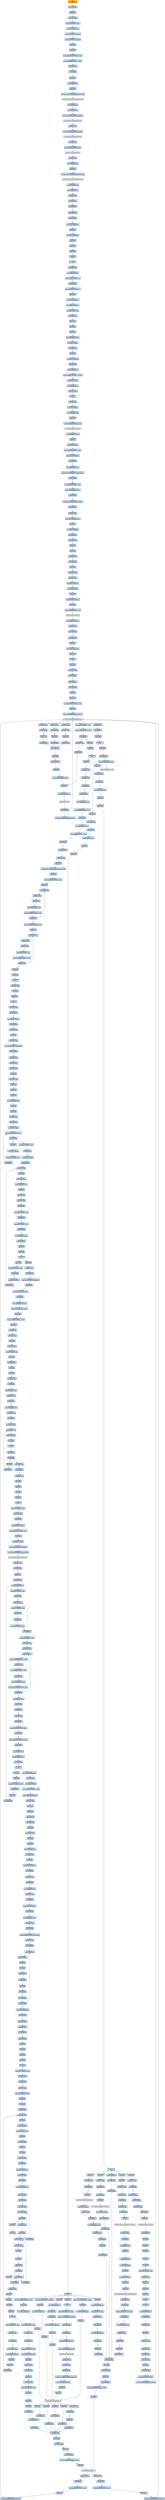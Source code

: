 digraph G {
node[shape=rectangle,style=filled,fillcolor=lightsteelblue,color=lightsteelblue]
bgcolor="transparent"
a0x0043db70call_0x00448cd5[label="start\ncall 0x00448cd5",color="lightgrey",fillcolor="orange"];
a0x00448cd5movl_edi_edi[label="0x00448cd5\nmovl %edi, %edi"];
a0x00448cd7pushl_ebp[label="0x00448cd7\npushl %ebp"];
a0x00448cd8movl_esp_ebp[label="0x00448cd8\nmovl %esp, %ebp"];
a0x00448cdasubl_0x10UINT8_esp[label="0x00448cda\nsubl $0x10<UINT8>, %esp"];
a0x00448cddmovl_0x004696a0_eax[label="0x00448cdd\nmovl 0x004696a0, %eax"];
a0x00448ce2andl_0x0UINT8__8ebp_[label="0x00448ce2\nandl $0x0<UINT8>, -8(%ebp)"];
a0x00448ce6andl_0x0UINT8__4ebp_[label="0x00448ce6\nandl $0x0<UINT8>, -4(%ebp)"];
a0x00448ceapushl_ebx[label="0x00448cea\npushl %ebx"];
a0x00448cebpushl_edi[label="0x00448ceb\npushl %edi"];
a0x00448cecmovl_0xbb40e64eUINT32_edi[label="0x00448cec\nmovl $0xbb40e64e<UINT32>, %edi"];
a0x00448cf1movl_0xffff0000UINT32_ebx[label="0x00448cf1\nmovl $0xffff0000<UINT32>, %ebx"];
a0x00448cf6cmpl_edi_eax[label="0x00448cf6\ncmpl %edi, %eax"];
a0x00448cf8je_0x00448d07[label="0x00448cf8\nje 0x00448d07"];
a0x00448d07pushl_esi[label="0x00448d07\npushl %esi"];
a0x00448d08leal__8ebp__eax[label="0x00448d08\nleal -8(%ebp), %eax"];
a0x00448d0bpushl_eax[label="0x00448d0b\npushl %eax"];
a0x00448d0ccall_GetSystemTimeAsFileTime_kernel32_dll[label="0x00448d0c\ncall GetSystemTimeAsFileTime@kernel32.dll"];
GetSystemTimeAsFileTime_kernel32_dll[label="GetSystemTimeAsFileTime@kernel32.dll",color="lightgrey",fillcolor="lightgrey"];
a0x00448d12movl__4ebp__esi[label="0x00448d12\nmovl -4(%ebp), %esi"];
a0x00448d15xorl__8ebp__esi[label="0x00448d15\nxorl -8(%ebp), %esi"];
a0x00448d18call_GetCurrentProcessId_kernel32_dll[label="0x00448d18\ncall GetCurrentProcessId@kernel32.dll"];
GetCurrentProcessId_kernel32_dll[label="GetCurrentProcessId@kernel32.dll",color="lightgrey",fillcolor="lightgrey"];
a0x00448d1exorl_eax_esi[label="0x00448d1e\nxorl %eax, %esi"];
a0x00448d20call_GetCurrentThreadId_kernel32_dll[label="0x00448d20\ncall GetCurrentThreadId@kernel32.dll"];
GetCurrentThreadId_kernel32_dll[label="GetCurrentThreadId@kernel32.dll",color="lightgrey",fillcolor="lightgrey"];
a0x00448d26xorl_eax_esi[label="0x00448d26\nxorl %eax, %esi"];
a0x00448d28call_GetTickCount_kernel32_dll[label="0x00448d28\ncall GetTickCount@kernel32.dll"];
GetTickCount_kernel32_dll[label="GetTickCount@kernel32.dll",color="lightgrey",fillcolor="lightgrey"];
a0x00448d2exorl_eax_esi[label="0x00448d2e\nxorl %eax, %esi"];
a0x00448d30leal__16ebp__eax[label="0x00448d30\nleal -16(%ebp), %eax"];
a0x00448d33pushl_eax[label="0x00448d33\npushl %eax"];
a0x00448d34call_QueryPerformanceCounter_kernel32_dll[label="0x00448d34\ncall QueryPerformanceCounter@kernel32.dll"];
QueryPerformanceCounter_kernel32_dll[label="QueryPerformanceCounter@kernel32.dll",color="lightgrey",fillcolor="lightgrey"];
a0x00448d3amovl__12ebp__eax[label="0x00448d3a\nmovl -12(%ebp), %eax"];
a0x00448d3dxorl__16ebp__eax[label="0x00448d3d\nxorl -16(%ebp), %eax"];
a0x00448d40xorl_eax_esi[label="0x00448d40\nxorl %eax, %esi"];
a0x00448d42cmpl_edi_esi[label="0x00448d42\ncmpl %edi, %esi"];
a0x00448d44jne_0x00448d4d[label="0x00448d44\njne 0x00448d4d"];
a0x00448d4dtestl_esi_ebx[label="0x00448d4d\ntestl %esi, %ebx"];
a0x00448d4fjne_0x00448d58[label="0x00448d4f\njne 0x00448d58"];
a0x00448d58movl_esi_0x004696a0[label="0x00448d58\nmovl %esi, 0x004696a0"];
a0x00448d5enotl_esi[label="0x00448d5e\nnotl %esi"];
a0x00448d60movl_esi_0x004696a4[label="0x00448d60\nmovl %esi, 0x004696a4"];
a0x00448d66popl_esi[label="0x00448d66\npopl %esi"];
a0x00448d67popl_edi[label="0x00448d67\npopl %edi"];
a0x00448d68popl_ebx[label="0x00448d68\npopl %ebx"];
a0x00448d69leave_[label="0x00448d69\nleave "];
a0x00448d6aret[label="0x00448d6a\nret"];
a0x0043db75jmp_0x0043d9f2[label="0x0043db75\njmp 0x0043d9f2"];
a0x0043d9f2pushl_0x58UINT8[label="0x0043d9f2\npushl $0x58<UINT8>"];
a0x0043d9f4pushl_0x465130UINT32[label="0x0043d9f4\npushl $0x465130<UINT32>"];
a0x0043d9f9call_0x0043d138[label="0x0043d9f9\ncall 0x0043d138"];
a0x0043d138pushl_0x43d1a0UINT32[label="0x0043d138\npushl $0x43d1a0<UINT32>"];
a0x0043d13dpushl_fs_0[label="0x0043d13d\npushl %fs:0"];
a0x0043d144movl_0x10esp__eax[label="0x0043d144\nmovl 0x10(%esp), %eax"];
a0x0043d148movl_ebp_0x10esp_[label="0x0043d148\nmovl %ebp, 0x10(%esp)"];
a0x0043d14cleal_0x10esp__ebp[label="0x0043d14c\nleal 0x10(%esp), %ebp"];
a0x0043d150subl_eax_esp[label="0x0043d150\nsubl %eax, %esp"];
a0x0043d152pushl_ebx[label="0x0043d152\npushl %ebx"];
a0x0043d153pushl_esi[label="0x0043d153\npushl %esi"];
a0x0043d154pushl_edi[label="0x0043d154\npushl %edi"];
a0x0043d155movl_0x004696a0_eax[label="0x0043d155\nmovl 0x004696a0, %eax"];
a0x0043d15axorl_eax__4ebp_[label="0x0043d15a\nxorl %eax, -4(%ebp)"];
a0x0043d15dxorl_ebp_eax[label="0x0043d15d\nxorl %ebp, %eax"];
a0x0043d15fpushl_eax[label="0x0043d15f\npushl %eax"];
a0x0043d160movl_esp__24ebp_[label="0x0043d160\nmovl %esp, -24(%ebp)"];
a0x0043d163pushl__8ebp_[label="0x0043d163\npushl -8(%ebp)"];
a0x0043d166movl__4ebp__eax[label="0x0043d166\nmovl -4(%ebp), %eax"];
a0x0043d169movl_0xfffffffeUINT32__4ebp_[label="0x0043d169\nmovl $0xfffffffe<UINT32>, -4(%ebp)"];
a0x0043d170movl_eax__8ebp_[label="0x0043d170\nmovl %eax, -8(%ebp)"];
a0x0043d173leal__16ebp__eax[label="0x0043d173\nleal -16(%ebp), %eax"];
a0x0043d176movl_eax_fs_0[label="0x0043d176\nmovl %eax, %fs:0"];
a0x0043d17cret[label="0x0043d17c\nret"];
a0x0043d9fexorl_esi_esi[label="0x0043d9fe\nxorl %esi, %esi"];
a0x0043da00movl_esi__4ebp_[label="0x0043da00\nmovl %esi, -4(%ebp)"];
a0x0043da03leal__104ebp__eax[label="0x0043da03\nleal -104(%ebp), %eax"];
a0x0043da06pushl_eax[label="0x0043da06\npushl %eax"];
a0x0043da07call_GetStartupInfoA_kernel32_dll[label="0x0043da07\ncall GetStartupInfoA@kernel32.dll"];
GetStartupInfoA_kernel32_dll[label="GetStartupInfoA@kernel32.dll",color="lightgrey",fillcolor="lightgrey"];
a0x0043da0dpushl_0xfffffffeUINT8[label="0x0043da0d\npushl $0xfffffffe<UINT8>"];
a0x0043da0fpopl_edi[label="0x0043da0f\npopl %edi"];
a0x0043da10movl_edi__4ebp_[label="0x0043da10\nmovl %edi, -4(%ebp)"];
a0x0043da13movl_0x5a4dUINT32_eax[label="0x0043da13\nmovl $0x5a4d<UINT32>, %eax"];
a0x0043da18cmpw_ax_0x00400000[label="0x0043da18\ncmpw %ax, 0x00400000"];
a0x0043da1fjne_0x0043da59[label="0x0043da1f\njne 0x0043da59"];
a0x0043da21movl_0x0040003c_eax[label="0x0043da21\nmovl 0x0040003c, %eax"];
a0x0043da26cmpl_0x4550UINT32_0x400000eax_[label="0x0043da26\ncmpl $0x4550<UINT32>, 0x400000(%eax)"];
a0x0043da30jne_0x0043da59[label="0x0043da30\njne 0x0043da59"];
a0x0043da32movl_0x10bUINT32_ecx[label="0x0043da32\nmovl $0x10b<UINT32>, %ecx"];
a0x0043da37cmpw_cx_0x400018eax_[label="0x0043da37\ncmpw %cx, 0x400018(%eax)"];
a0x0043da3ejne_0x0043da59[label="0x0043da3e\njne 0x0043da59"];
a0x0043da40cmpl_0xeUINT8_0x400074eax_[label="0x0043da40\ncmpl $0xe<UINT8>, 0x400074(%eax)"];
a0x0043da47jbe_0x0043da59[label="0x0043da47\njbe 0x0043da59"];
a0x0043da49xorl_ecx_ecx[label="0x0043da49\nxorl %ecx, %ecx"];
a0x0043da4bcmpl_esi_0x4000e8eax_[label="0x0043da4b\ncmpl %esi, 0x4000e8(%eax)"];
a0x0043da51setne_cl[label="0x0043da51\nsetne %cl"];
a0x0043da54movl_ecx__28ebp_[label="0x0043da54\nmovl %ecx, -28(%ebp)"];
a0x0043da57jmp_0x0043da5c[label="0x0043da57\njmp 0x0043da5c"];
a0x0043da5cxorl_ebx_ebx[label="0x0043da5c\nxorl %ebx, %ebx"];
a0x0043da5eincl_ebx[label="0x0043da5e\nincl %ebx"];
a0x0043da5fpushl_ebx[label="0x0043da5f\npushl %ebx"];
a0x0043da60call_0x00442148[label="0x0043da60\ncall 0x00442148"];
a0x00442148movl_edi_edi[label="0x00442148\nmovl %edi, %edi"];
a0x0044214apushl_ebp[label="0x0044214a\npushl %ebp"];
a0x0044214bmovl_esp_ebp[label="0x0044214b\nmovl %esp, %ebp"];
a0x0044214dxorl_eax_eax[label="0x0044214d\nxorl %eax, %eax"];
a0x0044214fcmpl_eax_0x8ebp_[label="0x0044214f\ncmpl %eax, 0x8(%ebp)"];
a0x00442152pushl_0x0UINT8[label="0x00442152\npushl $0x0<UINT8>"];
a0x00442154sete_al[label="0x00442154\nsete %al"];
a0x00442157pushl_0x1000UINT32[label="0x00442157\npushl $0x1000<UINT32>"];
a0x0044215cpushl_eax[label="0x0044215c\npushl %eax"];
a0x0044215dcall_HeapCreate_kernel32_dll[label="0x0044215d\ncall HeapCreate@kernel32.dll"];
HeapCreate_kernel32_dll[label="HeapCreate@kernel32.dll",color="lightgrey",fillcolor="lightgrey"];
a0x00442163movl_eax_0x0046b9e4[label="0x00442163\nmovl %eax, 0x0046b9e4"];
a0x00442168testl_eax_eax[label="0x00442168\ntestl %eax, %eax"];
a0x0044216ajne_0x0044216e[label="0x0044216a\njne 0x0044216e"];
a0x0044216exorl_eax_eax[label="0x0044216e\nxorl %eax, %eax"];
a0x00442170incl_eax[label="0x00442170\nincl %eax"];
a0x00442171movl_eax_0x0046d42c[label="0x00442171\nmovl %eax, 0x0046d42c"];
a0x00442176popl_ebp[label="0x00442176\npopl %ebp"];
a0x00442177ret[label="0x00442177\nret"];
a0x0043da65popl_ecx[label="0x0043da65\npopl %ecx"];
a0x0043da66testl_eax_eax[label="0x0043da66\ntestl %eax, %eax"];
a0x0043da68jne_0x0043da72[label="0x0043da68\njne 0x0043da72"];
a0x0043da72call_0x0044351d[label="0x0043da72\ncall 0x0044351d"];
a0x0044351dmovl_edi_edi[label="0x0044351d\nmovl %edi, %edi"];
a0x0044351fpushl_esi[label="0x0044351f\npushl %esi"];
a0x00443520pushl_edi[label="0x00443520\npushl %edi"];
a0x00443521movl_0x45bdb8UINT32_esi[label="0x00443521\nmovl $0x45bdb8<UINT32>, %esi"];
a0x00443526pushl_esi[label="0x00443526\npushl %esi"];
a0x00443527call_GetModuleHandleW_kernel32_dll[label="0x00443527\ncall GetModuleHandleW@kernel32.dll"];
GetModuleHandleW_kernel32_dll[label="GetModuleHandleW@kernel32.dll",color="lightgrey",fillcolor="lightgrey"];
a0x0044352dtestl_eax_eax[label="0x0044352d\ntestl %eax, %eax"];
a0x0044352fjne_0x00443538[label="0x0044352f\njne 0x00443538"];
a0x00443531pushl_esi[label="0x00443531\npushl %esi"];
a0x00443532call_0x0043d597[label="0x00443532\ncall 0x0043d597"];
a0x0043d597movl_edi_edi[label="0x0043d597\nmovl %edi, %edi"];
a0x0043d599pushl_ebp[label="0x0043d599\npushl %ebp"];
a0x0043d59amovl_esp_ebp[label="0x0043d59a\nmovl %esp, %ebp"];
a0x0043d59cpushl_edi[label="0x0043d59c\npushl %edi"];
a0x0043d59dmovl_0x3e8UINT32_edi[label="0x0043d59d\nmovl $0x3e8<UINT32>, %edi"];
a0x0043d5a2pushl_edi[label="0x0043d5a2\npushl %edi"];
a0x0043d5a3call_Sleep_kernel32_dll[label="0x0043d5a3\ncall Sleep@kernel32.dll"];
Sleep_kernel32_dll[label="Sleep@kernel32.dll",color="lightgrey",fillcolor="lightgrey"];
a0x0043d5a9pushl_0x8ebp_[label="0x0043d5a9\npushl 0x8(%ebp)"];
a0x0043d5accall_GetModuleHandleW_kernel32_dll[label="0x0043d5ac\ncall GetModuleHandleW@kernel32.dll"];
a0x0043d5b2addl_0x3e8UINT32_edi[label="0x0043d5b2\naddl $0x3e8<UINT32>, %edi"];
a0x0043d5b8cmpl_0xea60UINT32_edi[label="0x0043d5b8\ncmpl $0xea60<UINT32>, %edi"];
a0x0043d5beja_0x0043d5c4[label="0x0043d5be\nja 0x0043d5c4"];
a0x0043d5c0testl_eax_eax[label="0x0043d5c0\ntestl %eax, %eax"];
a0x0043d5c2je_0x0043d5a2[label="0x0043d5c2\nje 0x0043d5a2"];
a0x0043d5c4popl_edi[label="0x0043d5c4\npopl %edi"];
a0x0043d5c5popl_ebp[label="0x0043d5c5\npopl %ebp"];
a0x0043d5c6ret[label="0x0043d5c6\nret"];
a0x00443537popl_ecx[label="0x00443537\npopl %ecx"];
a0x00443538movl_eax_edi[label="0x00443538\nmovl %eax, %edi"];
a0x0044353atestl_edi_edi[label="0x0044353a\ntestl %edi, %edi"];
a0x0044353cje_0x004436a0[label="0x0044353c\nje 0x004436a0"];
a0x004436a0call_0x00443237[label="0x004436a0\ncall 0x00443237"];
a0x00443237movl_0x0046a098_eax[label="0x00443237\nmovl 0x0046a098, %eax"];
a0x0044323ccmpl_0xffffffffUINT8_eax[label="0x0044323c\ncmpl $0xffffffff<UINT8>, %eax"];
a0x0044323fje_0x00443257[label="0x0044323f\nje 0x00443257"];
a0x00443257movl_0x0046a09c_eax[label="0x00443257\nmovl 0x0046a09c, %eax"];
a0x0044325ccmpl_0xffffffffUINT8_eax[label="0x0044325c\ncmpl $0xffffffff<UINT8>, %eax"];
a0x0044325fje_0x0044326f[label="0x0044325f\nje 0x0044326f"];
a0x0044326fjmp_0x00441520[label="0x0044326f\njmp 0x00441520"];
a0x00441520movl_edi_edi[label="0x00441520\nmovl %edi, %edi"];
a0x00441522pushl_ebx[label="0x00441522\npushl %ebx"];
a0x00441523movl_DeleteCriticalSection_kernel32_dll_ebx[label="0x00441523\nmovl DeleteCriticalSection@kernel32.dll, %ebx"];
a0x00441529pushl_esi[label="0x00441529\npushl %esi"];
a0x0044152amovl_0x469898UINT32_esi[label="0x0044152a\nmovl $0x469898<UINT32>, %esi"];
a0x0044152fpushl_edi[label="0x0044152f\npushl %edi"];
a0x00441530movl_esi__edi[label="0x00441530\nmovl (%esi), %edi"];
a0x00441532testl_edi_edi[label="0x00441532\ntestl %edi, %edi"];
a0x00441534je_0x00441549[label="0x00441534\nje 0x00441549"];
a0x00441549addl_0x8UINT8_esi[label="0x00441549\naddl $0x8<UINT8>, %esi"];
a0x0044154ccmpl_0x4699b8UINT32_esi[label="0x0044154c\ncmpl $0x4699b8<UINT32>, %esi"];
a0x00441552jl_0x00441530[label="0x00441552\njl 0x00441530"];
a0x00441554movl_0x469898UINT32_esi[label="0x00441554\nmovl $0x469898<UINT32>, %esi"];
a0x00441559popl_edi[label="0x00441559\npopl %edi"];
a0x0044155amovl_esi__eax[label="0x0044155a\nmovl (%esi), %eax"];
a0x0044155ctestl_eax_eax[label="0x0044155c\ntestl %eax, %eax"];
a0x0044155eje_0x00441569[label="0x0044155e\nje 0x00441569"];
a0x00441569addl_0x8UINT8_esi[label="0x00441569\naddl $0x8<UINT8>, %esi"];
a0x0044156ccmpl_0x4699b8UINT32_esi[label="0x0044156c\ncmpl $0x4699b8<UINT32>, %esi"];
a0x00441572jl_0x0044155a[label="0x00441572\njl 0x0044155a"];
a0x00441574popl_esi[label="0x00441574\npopl %esi"];
a0x00441575popl_ebx[label="0x00441575\npopl %ebx"];
a0x00441576ret[label="0x00441576\nret"];
a0x004436a5xorl_eax_eax[label="0x004436a5\nxorl %eax, %eax"];
a0x004436a7popl_edi[label="0x004436a7\npopl %edi"];
a0x004436a8popl_esi[label="0x004436a8\npopl %esi"];
a0x004436a9ret[label="0x004436a9\nret"];
a0x0043da77testl_eax_eax[label="0x0043da77\ntestl %eax, %eax"];
a0x0043da79jne_0x0043da83[label="0x0043da79\njne 0x0043da83"];
a0x0043da7bpushl_0x10UINT8[label="0x0043da7b\npushl $0x10<UINT8>"];
a0x0043da7dcall_0x0043d9c9[label="0x0043da7d\ncall 0x0043d9c9"];
a0x0043d9c9movl_edi_edi[label="0x0043d9c9\nmovl %edi, %edi"];
a0x0043d9cbpushl_ebp[label="0x0043d9cb\npushl %ebp"];
a0x0043d9ccmovl_esp_ebp[label="0x0043d9cc\nmovl %esp, %ebp"];
a0x0043d9cecmpl_0x1UINT8_0x0046b87c[label="0x0043d9ce\ncmpl $0x1<UINT8>, 0x0046b87c"];
a0x0043d9d5jne_0x0043d9dc[label="0x0043d9d5\njne 0x0043d9dc"];
a0x0043d9dcpushl_0x8ebp_[label="0x0043d9dc\npushl 0x8(%ebp)"];
a0x0043d9dfcall_0x00442178[label="0x0043d9df\ncall 0x00442178"];
a0x00442178movl_edi_edi[label="0x00442178\nmovl %edi, %edi"];
a0x0044217apushl_ebp[label="0x0044217a\npushl %ebp"];
a0x0044217bmovl_esp_ebp[label="0x0044217b\nmovl %esp, %ebp"];
a0x0044217dpushl_ecx[label="0x0044217d\npushl %ecx"];
a0x0044217epushl_ecx[label="0x0044217e\npushl %ecx"];
a0x0044217fpushl_ebx[label="0x0044217f\npushl %ebx"];
a0x00442180movl_0x8ebp__ebx[label="0x00442180\nmovl 0x8(%ebp), %ebx"];
a0x00442183pushl_esi[label="0x00442183\npushl %esi"];
a0x00442184pushl_edi[label="0x00442184\npushl %edi"];
a0x00442185xorl_esi_esi[label="0x00442185\nxorl %esi, %esi"];
a0x00442187xorl_edi_edi[label="0x00442187\nxorl %edi, %edi"];
a0x00442189movl_edi__4ebp_[label="0x00442189\nmovl %edi, -4(%ebp)"];
a0x0044218ccmpl_0x4699c0edi8__ebx[label="0x0044218c\ncmpl 0x4699c0(,%edi,8), %ebx"];
a0x00442193je_0x0044219e[label="0x00442193\nje 0x0044219e"];
a0x00442195incl_edi[label="0x00442195\nincl %edi"];
a0x00442196movl_edi__4ebp_[label="0x00442196\nmovl %edi, -4(%ebp)"];
a0x00442199cmpl_0x17UINT8_edi[label="0x00442199\ncmpl $0x17<UINT8>, %edi"];
a0x0044219cjb_0x0044218c[label="0x0044219c\njb 0x0044218c"];
a0x0044219ecmpl_0x17UINT8_edi[label="0x0044219e\ncmpl $0x17<UINT8>, %edi"];
a0x004421a1jae_0x0044231e[label="0x004421a1\njae 0x0044231e"];
a0x004421a7pushl_0x3UINT8[label="0x004421a7\npushl $0x3<UINT8>"];
a0x004421a9call_0x0044b364[label="0x004421a9\ncall 0x0044b364"];
a0x0044b364movl_edi_edi[label="0x0044b364\nmovl %edi, %edi"];
a0x0044b366pushl_ebp[label="0x0044b366\npushl %ebp"];
a0x0044b367movl_esp_ebp[label="0x0044b367\nmovl %esp, %ebp"];
a0x0044b369movl_0x8ebp__ecx[label="0x0044b369\nmovl 0x8(%ebp), %ecx"];
a0x0044b36cpushl_esi[label="0x0044b36c\npushl %esi"];
a0x0044b36dxorl_esi_esi[label="0x0044b36d\nxorl %esi, %esi"];
a0x0044b36fcmpl_esi_ecx[label="0x0044b36f\ncmpl %esi, %ecx"];
a0x0044b371jl_0x0044b391[label="0x0044b371\njl 0x0044b391"];
a0x0044b373cmpl_0x2UINT8_ecx[label="0x0044b373\ncmpl $0x2<UINT8>, %ecx"];
a0x0044b376jle_0x0044b384[label="0x0044b376\njle 0x0044b384"];
a0x0044b378cmpl_0x3UINT8_ecx[label="0x0044b378\ncmpl $0x3<UINT8>, %ecx"];
a0x0044b37bjne_0x0044b391[label="0x0044b37b\njne 0x0044b391"];
a0x0044b37dmovl_0x0046b87c_eax[label="0x0044b37d\nmovl 0x0046b87c, %eax"];
a0x0044b382jmp_0x0044b3ac[label="0x0044b382\njmp 0x0044b3ac"];
a0x0044b3acpopl_esi[label="0x0044b3ac\npopl %esi"];
a0x0044b3adpopl_ebp[label="0x0044b3ad\npopl %ebp"];
a0x0044b3aeret[label="0x0044b3ae\nret"];
a0x004421aepopl_ecx[label="0x004421ae\npopl %ecx"];
a0x004421afcmpl_0x1UINT8_eax[label="0x004421af\ncmpl $0x1<UINT8>, %eax"];
a0x004421b2je_0x004422ec[label="0x004421b2\nje 0x004422ec"];
a0x004421b8pushl_0x3UINT8[label="0x004421b8\npushl $0x3<UINT8>"];
a0x004421bacall_0x0044b364[label="0x004421ba\ncall 0x0044b364"];
a0x004421bfpopl_ecx[label="0x004421bf\npopl %ecx"];
a0x004421c0testl_eax_eax[label="0x004421c0\ntestl %eax, %eax"];
a0x004421c2jne_0x004421d1[label="0x004421c2\njne 0x004421d1"];
a0x004421c4cmpl_0x1UINT8_0x00469710[label="0x004421c4\ncmpl $0x1<UINT8>, 0x00469710"];
a0x004421cbje_0x004422ec[label="0x004421cb\nje 0x004422ec"];
a0x004421d1cmpl_0xfcUINT32_ebx[label="0x004421d1\ncmpl $0xfc<UINT32>, %ebx"];
a0x004421d7je_0x0044231e[label="0x004421d7\nje 0x0044231e"];
a0x004421ddpushl_0x45bd0cUINT32[label="0x004421dd\npushl $0x45bd0c<UINT32>"];
a0x004421e2movl_0x314UINT32_ebx[label="0x004421e2\nmovl $0x314<UINT32>, %ebx"];
a0x004421e7pushl_ebx[label="0x004421e7\npushl %ebx"];
a0x004421e8movl_0x46b9e8UINT32_edi[label="0x004421e8\nmovl $0x46b9e8<UINT32>, %edi"];
a0x004421edpushl_edi[label="0x004421ed\npushl %edi"];
a0x004421eecall_0x0043fac1[label="0x004421ee\ncall 0x0043fac1"];
a0x0043fac1movl_edi_edi[label="0x0043fac1\nmovl %edi, %edi"];
a0x0043fac3pushl_ebp[label="0x0043fac3\npushl %ebp"];
a0x0043fac4movl_esp_ebp[label="0x0043fac4\nmovl %esp, %ebp"];
a0x0043fac6movl_0x8ebp__ecx[label="0x0043fac6\nmovl 0x8(%ebp), %ecx"];
a0x0043fac9pushl_ebx[label="0x0043fac9\npushl %ebx"];
a0x0043facaxorl_ebx_ebx[label="0x0043faca\nxorl %ebx, %ebx"];
a0x0043faccpushl_esi[label="0x0043facc\npushl %esi"];
a0x0043facdpushl_edi[label="0x0043facd\npushl %edi"];
a0x0043facecmpl_ebx_ecx[label="0x0043face\ncmpl %ebx, %ecx"];
a0x0043fad0je_0x0043fad9[label="0x0043fad0\nje 0x0043fad9"];
a0x0043fad2movl_0xcebp__edi[label="0x0043fad2\nmovl 0xc(%ebp), %edi"];
a0x0043fad5cmpl_ebx_edi[label="0x0043fad5\ncmpl %ebx, %edi"];
a0x0043fad7ja_0x0043faf4[label="0x0043fad7\nja 0x0043faf4"];
a0x0043faf4movl_0x10ebp__esi[label="0x0043faf4\nmovl 0x10(%ebp), %esi"];
a0x0043faf7cmpl_ebx_esi[label="0x0043faf7\ncmpl %ebx, %esi"];
a0x0043faf9jne_0x0043faff[label="0x0043faf9\njne 0x0043faff"];
a0x0043faffmovl_ecx_edx[label="0x0043faff\nmovl %ecx, %edx"];
a0x0043fb01movb_esi__al[label="0x0043fb01\nmovb (%esi), %al"];
a0x0043fb03movb_al_edx_[label="0x0043fb03\nmovb %al, (%edx)"];
a0x0043fb05incl_edx[label="0x0043fb05\nincl %edx"];
a0x0043fb06incl_esi[label="0x0043fb06\nincl %esi"];
a0x0043fb07cmpb_bl_al[label="0x0043fb07\ncmpb %bl, %al"];
a0x0043fb09je_0x0043fb0e[label="0x0043fb09\nje 0x0043fb0e"];
a0x0043fb0bdecl_edi[label="0x0043fb0b\ndecl %edi"];
a0x0043fb0cjne_0x0043fb01[label="0x0043fb0c\njne 0x0043fb01"];
a0x0043fb0ecmpl_ebx_edi[label="0x0043fb0e\ncmpl %ebx, %edi"];
a0x0043fb10jne_0x0043fb22[label="0x0043fb10\njne 0x0043fb22"];
a0x0043fb22xorl_eax_eax[label="0x0043fb22\nxorl %eax, %eax"];
a0x0043fb24popl_edi[label="0x0043fb24\npopl %edi"];
a0x0043fb25popl_esi[label="0x0043fb25\npopl %esi"];
a0x0043fb26popl_ebx[label="0x0043fb26\npopl %ebx"];
a0x0043fb27popl_ebp[label="0x0043fb27\npopl %ebp"];
a0x0043fb28ret[label="0x0043fb28\nret"];
a0x004421f3addl_0xcUINT8_esp[label="0x004421f3\naddl $0xc<UINT8>, %esp"];
a0x004421f6testl_eax_eax[label="0x004421f6\ntestl %eax, %eax"];
a0x004421f8je_0x00442207[label="0x004421f8\nje 0x00442207"];
a0x00442207pushl_0x104UINT32[label="0x00442207\npushl $0x104<UINT32>"];
a0x0044220cmovl_0x46ba01UINT32_esi[label="0x0044220c\nmovl $0x46ba01<UINT32>, %esi"];
a0x00442211pushl_esi[label="0x00442211\npushl %esi"];
a0x00442212pushl_0x0UINT8[label="0x00442212\npushl $0x0<UINT8>"];
a0x00442214movb_0x0UINT8_0x0046bb05[label="0x00442214\nmovb $0x0<UINT8>, 0x0046bb05"];
a0x0044221bcall_GetModuleFileNameA_kernel32_dll[label="0x0044221b\ncall GetModuleFileNameA@kernel32.dll"];
GetModuleFileNameA_kernel32_dll[label="GetModuleFileNameA@kernel32.dll",color="lightgrey",fillcolor="lightgrey"];
a0x00442221testl_eax_eax[label="0x00442221\ntestl %eax, %eax"];
a0x00442223jne_0x0044224b[label="0x00442223\njne 0x0044224b"];
a0x0044224bpushl_esi[label="0x0044224b\npushl %esi"];
a0x0044224ccall_0x0043b490[label="0x0044224c\ncall 0x0043b490"];
a0x0043b490movl_0x4esp__ecx[label="0x0043b490\nmovl 0x4(%esp), %ecx"];
a0x0043b494testl_0x3UINT32_ecx[label="0x0043b494\ntestl $0x3<UINT32>, %ecx"];
a0x0043b49aje_0x0043b4c0[label="0x0043b49a\nje 0x0043b4c0"];
a0x0043b49cmovb_ecx__al[label="0x0043b49c\nmovb (%ecx), %al"];
a0x0043b49eaddl_0x1UINT8_ecx[label="0x0043b49e\naddl $0x1<UINT8>, %ecx"];
a0x0043b4a1testb_al_al[label="0x0043b4a1\ntestb %al, %al"];
a0x0043b4a3je_0x0043b4f3[label="0x0043b4a3\nje 0x0043b4f3"];
a0x0043b4a5testl_0x3UINT32_ecx[label="0x0043b4a5\ntestl $0x3<UINT32>, %ecx"];
a0x0043b4abjne_0x0043b49c[label="0x0043b4ab\njne 0x0043b49c"];
a0x0043b4adaddl_0x0UINT32_eax[label="0x0043b4ad\naddl $0x0<UINT32>, %eax"];
a0x0043b4b2leal_esp__esp[label="0x0043b4b2\nleal (%esp), %esp"];
a0x0043b4b9leal_esp__esp[label="0x0043b4b9\nleal (%esp), %esp"];
a0x0043b4c0movl_ecx__eax[label="0x0043b4c0\nmovl (%ecx), %eax"];
a0x0043b4c2movl_0x7efefeffUINT32_edx[label="0x0043b4c2\nmovl $0x7efefeff<UINT32>, %edx"];
a0x0043b4c7addl_eax_edx[label="0x0043b4c7\naddl %eax, %edx"];
a0x0043b4c9xorl_0xffffffffUINT8_eax[label="0x0043b4c9\nxorl $0xffffffff<UINT8>, %eax"];
a0x0043b4ccxorl_edx_eax[label="0x0043b4cc\nxorl %edx, %eax"];
a0x0043b4ceaddl_0x4UINT8_ecx[label="0x0043b4ce\naddl $0x4<UINT8>, %ecx"];
a0x0043b4d1testl_0x81010100UINT32_eax[label="0x0043b4d1\ntestl $0x81010100<UINT32>, %eax"];
a0x0043b4d6je_0x0043b4c0[label="0x0043b4d6\nje 0x0043b4c0"];
a0x0043b4d8movl__4ecx__eax[label="0x0043b4d8\nmovl -4(%ecx), %eax"];
a0x0043b4dbtestb_al_al[label="0x0043b4db\ntestb %al, %al"];
a0x0043b4ddje_0x0043b511[label="0x0043b4dd\nje 0x0043b511"];
a0x0043b4dftestb_ah_ah[label="0x0043b4df\ntestb %ah, %ah"];
a0x0043b4e1je_0x0043b507[label="0x0043b4e1\nje 0x0043b507"];
a0x0043b4e3testl_0xff0000UINT32_eax[label="0x0043b4e3\ntestl $0xff0000<UINT32>, %eax"];
a0x0043b4e8je_0x0043b4fd[label="0x0043b4e8\nje 0x0043b4fd"];
a0x0043b4eatestl_0xff000000UINT32_eax[label="0x0043b4ea\ntestl $0xff000000<UINT32>, %eax"];
a0x0043b4efje_0x0043b4f3[label="0x0043b4ef\nje 0x0043b4f3"];
a0x0043b4f3leal__1ecx__eax[label="0x0043b4f3\nleal -1(%ecx), %eax"];
a0x0043b4f6movl_0x4esp__ecx[label="0x0043b4f6\nmovl 0x4(%esp), %ecx"];
a0x0043b4fasubl_ecx_eax[label="0x0043b4fa\nsubl %ecx, %eax"];
a0x0043b4fcret[label="0x0043b4fc\nret"];
a0x00442251incl_eax[label="0x00442251\nincl %eax"];
a0x00442252popl_ecx[label="0x00442252\npopl %ecx"];
a0x00442253cmpl_0x3cUINT8_eax[label="0x00442253\ncmpl $0x3c<UINT8>, %eax"];
a0x00442256jbe_0x00442290[label="0x00442256\njbe 0x00442290"];
a0x00442258pushl_esi[label="0x00442258\npushl %esi"];
a0x00442259call_0x0043b490[label="0x00442259\ncall 0x0043b490"];
a0x0044225esubl_0x3bUINT8_esi[label="0x0044225e\nsubl $0x3b<UINT8>, %esi"];
a0x00442261addl_esi_eax[label="0x00442261\naddl %esi, %eax"];
a0x00442263pushl_0x3UINT8[label="0x00442263\npushl $0x3<UINT8>"];
a0x00442265movl_0x46bcfcUINT32_ecx[label="0x00442265\nmovl $0x46bcfc<UINT32>, %ecx"];
a0x0044226apushl_0x456ab8UINT32[label="0x0044226a\npushl $0x456ab8<UINT32>"];
a0x0044226fsubl_eax_ecx[label="0x0044226f\nsubl %eax, %ecx"];
a0x00442271pushl_ecx[label="0x00442271\npushl %ecx"];
a0x00442272pushl_eax[label="0x00442272\npushl %eax"];
a0x00442273call_0x0043fd33[label="0x00442273\ncall 0x0043fd33"];
a0x0043fd33movl_edi_edi[label="0x0043fd33\nmovl %edi, %edi"];
a0x0043fd35pushl_ebp[label="0x0043fd35\npushl %ebp"];
a0x0043fd36movl_esp_ebp[label="0x0043fd36\nmovl %esp, %ebp"];
a0x0043fd38pushl_ebx[label="0x0043fd38\npushl %ebx"];
a0x0043fd39pushl_esi[label="0x0043fd39\npushl %esi"];
a0x0043fd3amovl_0x8ebp__esi[label="0x0043fd3a\nmovl 0x8(%ebp), %esi"];
a0x0043fd3dxorl_ebx_ebx[label="0x0043fd3d\nxorl %ebx, %ebx"];
a0x0043fd3fpushl_edi[label="0x0043fd3f\npushl %edi"];
a0x0043fd40cmpl_ebx_0x14ebp_[label="0x0043fd40\ncmpl %ebx, 0x14(%ebp)"];
a0x0043fd43jne_0x0043fd55[label="0x0043fd43\njne 0x0043fd55"];
a0x0043fd55cmpl_ebx_esi[label="0x0043fd55\ncmpl %ebx, %esi"];
a0x0043fd57je_0x0043fd60[label="0x0043fd57\nje 0x0043fd60"];
a0x0043fd59movl_0xcebp__edi[label="0x0043fd59\nmovl 0xc(%ebp), %edi"];
a0x0043fd5ccmpl_ebx_edi[label="0x0043fd5c\ncmpl %ebx, %edi"];
a0x0043fd5eja_0x0043fd7b[label="0x0043fd5e\nja 0x0043fd7b"];
a0x0043fd7bcmpl_ebx_0x14ebp_[label="0x0043fd7b\ncmpl %ebx, 0x14(%ebp)"];
a0x0043fd7ejne_0x0043fd84[label="0x0043fd7e\njne 0x0043fd84"];
a0x0043fd84movl_0x10ebp__edx[label="0x0043fd84\nmovl 0x10(%ebp), %edx"];
a0x0043fd87cmpl_ebx_edx[label="0x0043fd87\ncmpl %ebx, %edx"];
a0x0043fd89jne_0x0043fd8f[label="0x0043fd89\njne 0x0043fd8f"];
a0x0043fd8fcmpl_0xffffffffUINT8_0x14ebp_[label="0x0043fd8f\ncmpl $0xffffffff<UINT8>, 0x14(%ebp)"];
a0x0043fd93movl_esi_eax[label="0x0043fd93\nmovl %esi, %eax"];
a0x0043fd95jne_0x0043fda6[label="0x0043fd95\njne 0x0043fda6"];
a0x0043fda6movb_edx__cl[label="0x0043fda6\nmovb (%edx), %cl"];
a0x0043fda8movb_cl_eax_[label="0x0043fda8\nmovb %cl, (%eax)"];
a0x0043fdaaincl_eax[label="0x0043fdaa\nincl %eax"];
a0x0043fdabincl_edx[label="0x0043fdab\nincl %edx"];
a0x0043fdaccmpb_bl_cl[label="0x0043fdac\ncmpb %bl, %cl"];
a0x0043fdaeje_0x0043fdb8[label="0x0043fdae\nje 0x0043fdb8"];
a0x0043fdb0decl_edi[label="0x0043fdb0\ndecl %edi"];
a0x0043fdb1je_0x0043fdb8[label="0x0043fdb1\nje 0x0043fdb8"];
a0x0043fdb3decl_0x14ebp_[label="0x0043fdb3\ndecl 0x14(%ebp)"];
a0x0043fdb6jne_0x0043fda6[label="0x0043fdb6\njne 0x0043fda6"];
a0x0043fdb8cmpl_ebx_0x14ebp_[label="0x0043fdb8\ncmpl %ebx, 0x14(%ebp)"];
a0x0043fdbbjne_0x0043fdbf[label="0x0043fdbb\njne 0x0043fdbf"];
a0x0043fdbdmovb_bl_eax_[label="0x0043fdbd\nmovb %bl, (%eax)"];
a0x0043fdbfcmpl_ebx_edi[label="0x0043fdbf\ncmpl %ebx, %edi"];
a0x0043fdc1jne_0x0043fd4e[label="0x0043fdc1\njne 0x0043fd4e"];
a0x0043fd4exorl_eax_eax[label="0x0043fd4e\nxorl %eax, %eax"];
a0x0043fd50popl_edi[label="0x0043fd50\npopl %edi"];
a0x0043fd51popl_esi[label="0x0043fd51\npopl %esi"];
a0x0043fd52popl_ebx[label="0x0043fd52\npopl %ebx"];
a0x0043fd53popl_ebp[label="0x0043fd53\npopl %ebp"];
a0x0043fd54ret[label="0x0043fd54\nret"];
a0x00442278addl_0x14UINT8_esp[label="0x00442278\naddl $0x14<UINT8>, %esp"];
a0x0044227btestl_eax_eax[label="0x0044227b\ntestl %eax, %eax"];
a0x0044227dje_0x00442290[label="0x0044227d\nje 0x00442290"];
a0x00442290xorl_esi_esi[label="0x00442290\nxorl %esi, %esi"];
a0x00442292pushl_0x45bcf0UINT32[label="0x00442292\npushl $0x45bcf0<UINT32>"];
a0x00442297pushl_ebx[label="0x00442297\npushl %ebx"];
a0x00442298pushl_edi[label="0x00442298\npushl %edi"];
a0x00442299call_0x0043fa4d[label="0x00442299\ncall 0x0043fa4d"];
a0x0043fa4dmovl_edi_edi[label="0x0043fa4d\nmovl %edi, %edi"];
a0x0043fa4fpushl_ebp[label="0x0043fa4f\npushl %ebp"];
a0x0043fa50movl_esp_ebp[label="0x0043fa50\nmovl %esp, %ebp"];
a0x0043fa52movl_0x8ebp__eax[label="0x0043fa52\nmovl 0x8(%ebp), %eax"];
a0x0043fa55pushl_ebx[label="0x0043fa55\npushl %ebx"];
a0x0043fa56xorl_ebx_ebx[label="0x0043fa56\nxorl %ebx, %ebx"];
a0x0043fa58pushl_esi[label="0x0043fa58\npushl %esi"];
a0x0043fa59pushl_edi[label="0x0043fa59\npushl %edi"];
a0x0043fa5acmpl_ebx_eax[label="0x0043fa5a\ncmpl %ebx, %eax"];
a0x0043fa5cje_0x0043fa65[label="0x0043fa5c\nje 0x0043fa65"];
a0x0043fa5emovl_0xcebp__edi[label="0x0043fa5e\nmovl 0xc(%ebp), %edi"];
a0x0043fa61cmpl_ebx_edi[label="0x0043fa61\ncmpl %ebx, %edi"];
a0x0043fa63ja_0x0043fa80[label="0x0043fa63\nja 0x0043fa80"];
a0x0043fa80movl_0x10ebp__esi[label="0x0043fa80\nmovl 0x10(%ebp), %esi"];
a0x0043fa83cmpl_ebx_esi[label="0x0043fa83\ncmpl %ebx, %esi"];
a0x0043fa85jne_0x0043fa8b[label="0x0043fa85\njne 0x0043fa8b"];
a0x0043fa8bmovl_eax_edx[label="0x0043fa8b\nmovl %eax, %edx"];
a0x0043fa8dcmpb_bl_edx_[label="0x0043fa8d\ncmpb %bl, (%edx)"];
a0x0043fa8fje_0x0043fa95[label="0x0043fa8f\nje 0x0043fa95"];
a0x0043fa91incl_edx[label="0x0043fa91\nincl %edx"];
a0x0043fa92decl_edi[label="0x0043fa92\ndecl %edi"];
a0x0043fa93jne_0x0043fa8d[label="0x0043fa93\njne 0x0043fa8d"];
a0x0043fa95cmpl_ebx_edi[label="0x0043fa95\ncmpl %ebx, %edi"];
a0x0043fa97je_0x0043fa87[label="0x0043fa97\nje 0x0043fa87"];
a0x0043fa99movb_esi__cl[label="0x0043fa99\nmovb (%esi), %cl"];
a0x0043fa9bmovb_cl_edx_[label="0x0043fa9b\nmovb %cl, (%edx)"];
a0x0043fa9dincl_edx[label="0x0043fa9d\nincl %edx"];
a0x0043fa9eincl_esi[label="0x0043fa9e\nincl %esi"];
a0x0043fa9fcmpb_bl_cl[label="0x0043fa9f\ncmpb %bl, %cl"];
a0x0043faa1je_0x0043faa6[label="0x0043faa1\nje 0x0043faa6"];
a0x0043faa3decl_edi[label="0x0043faa3\ndecl %edi"];
a0x0043faa4jne_0x0043fa99[label="0x0043faa4\njne 0x0043fa99"];
a0x0043faa6cmpl_ebx_edi[label="0x0043faa6\ncmpl %ebx, %edi"];
a0x0043faa8jne_0x0043faba[label="0x0043faa8\njne 0x0043faba"];
a0x0043fabaxorl_eax_eax[label="0x0043faba\nxorl %eax, %eax"];
a0x0043fabcpopl_edi[label="0x0043fabc\npopl %edi"];
a0x0043fabdpopl_esi[label="0x0043fabd\npopl %esi"];
a0x0043fabepopl_ebx[label="0x0043fabe\npopl %ebx"];
a0x0043fabfpopl_ebp[label="0x0043fabf\npopl %ebp"];
a0x0043fac0ret[label="0x0043fac0\nret"];
a0x0044229eaddl_0xcUINT8_esp[label="0x0044229e\naddl $0xc<UINT8>, %esp"];
a0x004422a1testl_eax_eax[label="0x004422a1\ntestl %eax, %eax"];
a0x004422a3je_0x004422b2[label="0x004422a3\nje 0x004422b2"];
a0x004422b2movl__4ebp__eax[label="0x004422b2\nmovl -4(%ebp), %eax"];
a0x004422b5pushl_0x4699c4eax8_[label="0x004422b5\npushl 0x4699c4(,%eax,8)"];
a0x004422bcpushl_ebx[label="0x004422bc\npushl %ebx"];
a0x004422bdpushl_edi[label="0x004422bd\npushl %edi"];
a0x004422becall_0x0043fa4d[label="0x004422be\ncall 0x0043fa4d"];
a0x004422c3addl_0xcUINT8_esp[label="0x004422c3\naddl $0xc<UINT8>, %esp"];
a0x004422c6testl_eax_eax[label="0x004422c6\ntestl %eax, %eax"];
a0x004422c8je_0x004422d7[label="0x004422c8\nje 0x004422d7"];
a0x004422d7pushl_0x12010UINT32[label="0x004422d7\npushl $0x12010<UINT32>"];
a0x004422dcpushl_0x45bcc8UINT32[label="0x004422dc\npushl $0x45bcc8<UINT32>"];
a0x004422e1pushl_edi[label="0x004422e1\npushl %edi"];
a0x004422e2call_0x0044b1fb[label="0x004422e2\ncall 0x0044b1fb"];
a0x0044b1fbmovl_edi_edi[label="0x0044b1fb\nmovl %edi, %edi"];
a0x0044b1fdpushl_ebp[label="0x0044b1fd\npushl %ebp"];
a0x0044b1femovl_esp_ebp[label="0x0044b1fe\nmovl %esp, %ebp"];
a0x0044b200subl_0x14UINT8_esp[label="0x0044b200\nsubl $0x14<UINT8>, %esp"];
a0x0044b203pushl_ebx[label="0x0044b203\npushl %ebx"];
a0x0044b204pushl_esi[label="0x0044b204\npushl %esi"];
a0x0044b205pushl_edi[label="0x0044b205\npushl %edi"];
a0x0044b206call_0x0044317f[label="0x0044b206\ncall 0x0044317f"];
a0x0044317fpushl_0x0UINT8[label="0x0044317f\npushl $0x0<UINT8>"];
a0x00443181call_0x0044310d[label="0x00443181\ncall 0x0044310d"];
a0x0044310dmovl_edi_edi[label="0x0044310d\nmovl %edi, %edi"];
a0x0044310fpushl_ebp[label="0x0044310f\npushl %ebp"];
a0x00443110movl_esp_ebp[label="0x00443110\nmovl %esp, %ebp"];
a0x00443112pushl_esi[label="0x00443112\npushl %esi"];
a0x00443113pushl_0x0046a09c[label="0x00443113\npushl 0x0046a09c"];
a0x00443119movl_TlsGetValue_kernel32_dll_esi[label="0x00443119\nmovl TlsGetValue@kernel32.dll, %esi"];
a0x0044311fcall_esi[label="0x0044311f\ncall %esi"];
TlsGetValue_kernel32_dll[label="TlsGetValue@kernel32.dll",color="lightgrey",fillcolor="lightgrey"];
a0x00443121testl_eax_eax[label="0x00443121\ntestl %eax, %eax"];
a0x00443123je_0x00443146[label="0x00443123\nje 0x00443146"];
a0x00443146movl_0x45bdb8UINT32_esi[label="0x00443146\nmovl $0x45bdb8<UINT32>, %esi"];
a0x0044314bpushl_esi[label="0x0044314b\npushl %esi"];
a0x0044314ccall_GetModuleHandleW_kernel32_dll[label="0x0044314c\ncall GetModuleHandleW@kernel32.dll"];
a0x00443152testl_eax_eax[label="0x00443152\ntestl %eax, %eax"];
a0x00443154jne_0x00443161[label="0x00443154\njne 0x00443161"];
a0x00443156pushl_esi[label="0x00443156\npushl %esi"];
a0x00443157call_0x0043d597[label="0x00443157\ncall 0x0043d597"];
a0x0044315cpopl_ecx[label="0x0044315c\npopl %ecx"];
a0x0044315dtestl_eax_eax[label="0x0044315d\ntestl %eax, %eax"];
a0x0044315fje_0x00443179[label="0x0044315f\nje 0x00443179"];
a0x00443179movl_0x8ebp__eax[label="0x00443179\nmovl 0x8(%ebp), %eax"];
a0x0044317cpopl_esi[label="0x0044317c\npopl %esi"];
a0x0044317dpopl_ebp[label="0x0044317d\npopl %ebp"];
a0x0044317eret[label="0x0044317e\nret"];
a0x00443186popl_ecx[label="0x00443186\npopl %ecx"];
a0x00443187ret[label="0x00443187\nret"];
a0x0044b20bandl_0x0UINT8__4ebp_[label="0x0044b20b\nandl $0x0<UINT8>, -4(%ebp)"];
a0x0044b20fcmpl_0x0UINT8_0x0046c208[label="0x0044b20f\ncmpl $0x0<UINT8>, 0x0046c208"];
a0x0044b216movl_eax_ebx[label="0x0044b216\nmovl %eax, %ebx"];
a0x0044b218jne_0x0044b2ac[label="0x0044b218\njne 0x0044b2ac"];
a0x0044b21epushl_0x45c804UINT32[label="0x0044b21e\npushl $0x45c804<UINT32>"];
a0x0044b223call_LoadLibraryA_kernel32_dll[label="0x0044b223\ncall LoadLibraryA@kernel32.dll"];
LoadLibraryA_kernel32_dll[label="LoadLibraryA@kernel32.dll",color="lightgrey",fillcolor="lightgrey"];
a0x0044b229movl_eax_edi[label="0x0044b229\nmovl %eax, %edi"];
a0x0044b22btestl_edi_edi[label="0x0044b22b\ntestl %edi, %edi"];
a0x0044b22dje_0x0044b35d[label="0x0044b22d\nje 0x0044b35d"];
a0x0044b233movl_GetProcAddress_kernel32_dll_esi[label="0x0044b233\nmovl GetProcAddress@kernel32.dll, %esi"];
a0x0044b239pushl_0x45c7f8UINT32[label="0x0044b239\npushl $0x45c7f8<UINT32>"];
a0x0044b23epushl_edi[label="0x0044b23e\npushl %edi"];
a0x0044b23fcall_esi[label="0x0044b23f\ncall %esi"];
GetProcAddress_kernel32_dll[label="GetProcAddress@kernel32.dll",color="lightgrey",fillcolor="lightgrey"];
a0x0044b241testl_eax_eax[label="0x0044b241\ntestl %eax, %eax"];
a0x0044b243je_0x0044b35d[label="0x0044b243\nje 0x0044b35d"];
a0x0044b249pushl_eax[label="0x0044b249\npushl %eax"];
a0x0044b24acall_0x0044310d[label="0x0044b24a\ncall 0x0044310d"];
a0x0044b24fmovl_0x45c7e8UINT32_esp_[label="0x0044b24f\nmovl $0x45c7e8<UINT32>, (%esp)"];
a0x0044b256pushl_edi[label="0x0044b256\npushl %edi"];
a0x0044b257movl_eax_0x0046c208[label="0x0044b257\nmovl %eax, 0x0046c208"];
a0x0044b25ccall_esi[label="0x0044b25c\ncall %esi"];
a0x0044b25epushl_eax[label="0x0044b25e\npushl %eax"];
a0x0044b25fcall_0x0044310d[label="0x0044b25f\ncall 0x0044310d"];
a0x0044b264movl_0x45c7d4UINT32_esp_[label="0x0044b264\nmovl $0x45c7d4<UINT32>, (%esp)"];
a0x0044b26bpushl_edi[label="0x0044b26b\npushl %edi"];
a0x0044b26cmovl_eax_0x0046c20c[label="0x0044b26c\nmovl %eax, 0x0046c20c"];
a0x0044b271call_esi[label="0x0044b271\ncall %esi"];
a0x0044b273pushl_eax[label="0x0044b273\npushl %eax"];
a0x0044b274call_0x0044310d[label="0x0044b274\ncall 0x0044310d"];
a0x0044b279movl_0x45c7b8UINT32_esp_[label="0x0044b279\nmovl $0x45c7b8<UINT32>, (%esp)"];
a0x0044b280pushl_edi[label="0x0044b280\npushl %edi"];
a0x0044b281movl_eax_0x0046c210[label="0x0044b281\nmovl %eax, 0x0046c210"];
a0x0044b286call_esi[label="0x0044b286\ncall %esi"];
a0x0044b288pushl_eax[label="0x0044b288\npushl %eax"];
a0x0044b289call_0x0044310d[label="0x0044b289\ncall 0x0044310d"];
a0x0044b28epopl_ecx[label="0x0044b28e\npopl %ecx"];
a0x0044b28fmovl_eax_0x0046c218[label="0x0044b28f\nmovl %eax, 0x0046c218"];
a0x0044b294testl_eax_eax[label="0x0044b294\ntestl %eax, %eax"];
a0x0044b296je_0x0044b2ac[label="0x0044b296\nje 0x0044b2ac"];
a0x0044b298pushl_0x45c7a0UINT32[label="0x0044b298\npushl $0x45c7a0<UINT32>"];
a0x0044b29dpushl_edi[label="0x0044b29d\npushl %edi"];
a0x0044b29ecall_esi[label="0x0044b29e\ncall %esi"];
a0x0044b2a0pushl_eax[label="0x0044b2a0\npushl %eax"];
a0x0044b2a1call_0x0044310d[label="0x0044b2a1\ncall 0x0044310d"];
a0x0044b2a6popl_ecx[label="0x0044b2a6\npopl %ecx"];
a0x0044b2a7movl_eax_0x0046c214[label="0x0044b2a7\nmovl %eax, 0x0046c214"];
a0x0044b2acmovl_0x0046c214_eax[label="0x0044b2ac\nmovl 0x0046c214, %eax"];
a0x0044b2b1cmpl_ebx_eax[label="0x0044b2b1\ncmpl %ebx, %eax"];
a0x0044b2b3je_0x0044b304[label="0x0044b2b3\nje 0x0044b304"];
a0x0044b2b5cmpl_ebx_0x0046c218[label="0x0044b2b5\ncmpl %ebx, 0x0046c218"];
a0x0044b2bbje_0x0044b304[label="0x0044b2bb\nje 0x0044b304"];
a0x0044b2bdpushl_eax[label="0x0044b2bd\npushl %eax"];
a0x0044b2becall_0x00443188[label="0x0044b2be\ncall 0x00443188"];
a0x00443188movl_edi_edi[label="0x00443188\nmovl %edi, %edi"];
a0x0044318apushl_ebp[label="0x0044318a\npushl %ebp"];
a0x0044318bmovl_esp_ebp[label="0x0044318b\nmovl %esp, %ebp"];
a0x0044318dpushl_esi[label="0x0044318d\npushl %esi"];
a0x0044318epushl_0x0046a09c[label="0x0044318e\npushl 0x0046a09c"];
a0x00443194movl_TlsGetValue_kernel32_dll_esi[label="0x00443194\nmovl TlsGetValue@kernel32.dll, %esi"];
a0x0044319acall_esi[label="0x0044319a\ncall %esi"];
a0x0044319ctestl_eax_eax[label="0x0044319c\ntestl %eax, %eax"];
a0x0044319eje_0x004431c1[label="0x0044319e\nje 0x004431c1"];
a0x004431c1movl_0x45bdb8UINT32_esi[label="0x004431c1\nmovl $0x45bdb8<UINT32>, %esi"];
a0x004431c6pushl_esi[label="0x004431c6\npushl %esi"];
a0x004431c7call_GetModuleHandleW_kernel32_dll[label="0x004431c7\ncall GetModuleHandleW@kernel32.dll"];
a0x004431cdtestl_eax_eax[label="0x004431cd\ntestl %eax, %eax"];
a0x004431cfjne_0x004431dc[label="0x004431cf\njne 0x004431dc"];
a0x004431d1pushl_esi[label="0x004431d1\npushl %esi"];
a0x004431d2call_0x0043d597[label="0x004431d2\ncall 0x0043d597"];
a0x004431d7popl_ecx[label="0x004431d7\npopl %ecx"];
a0x004431d8testl_eax_eax[label="0x004431d8\ntestl %eax, %eax"];
a0x004431daje_0x004431f4[label="0x004431da\nje 0x004431f4"];
a0x004431f4movl_0x8ebp__eax[label="0x004431f4\nmovl 0x8(%ebp), %eax"];
a0x004431f7popl_esi[label="0x004431f7\npopl %esi"];
a0x004431f8popl_ebp[label="0x004431f8\npopl %ebp"];
a0x004431f9ret[label="0x004431f9\nret"];
a0x0044b2c3pushl_0x0046c218[label="0x0044b2c3\npushl 0x0046c218"];
a0x0044b2c9movl_eax_esi[label="0x0044b2c9\nmovl %eax, %esi"];
a0x0044b2cbcall_0x00443188[label="0x0044b2cb\ncall 0x00443188"];
a0x0044b2d0popl_ecx[label="0x0044b2d0\npopl %ecx"];
a0x0044b2d1popl_ecx[label="0x0044b2d1\npopl %ecx"];
a0x0044b2d2movl_eax_edi[label="0x0044b2d2\nmovl %eax, %edi"];
a0x0044b2d4testl_esi_esi[label="0x0044b2d4\ntestl %esi, %esi"];
a0x0044b2d6je_0x0044b304[label="0x0044b2d6\nje 0x0044b304"];
a0x0044b2d8testl_edi_edi[label="0x0044b2d8\ntestl %edi, %edi"];
a0x0044b2daje_0x0044b304[label="0x0044b2da\nje 0x0044b304"];
a0x0044b2dccall_esi[label="0x0044b2dc\ncall %esi"];
GetProcessWindowStation_USER32_DLL[label="GetProcessWindowStation@USER32.DLL",color="lightgrey",fillcolor="lightgrey"];
a0x0044b2detestl_eax_eax[label="0x0044b2de\ntestl %eax, %eax"];
a0x0044b2e0je_0x0044b2fb[label="0x0044b2e0\nje 0x0044b2fb"];
a0x0044b2e2leal__8ebp__ecx[label="0x0044b2e2\nleal -8(%ebp), %ecx"];
a0x0044b2e5pushl_ecx[label="0x0044b2e5\npushl %ecx"];
a0x0044b2e6pushl_0xcUINT8[label="0x0044b2e6\npushl $0xc<UINT8>"];
a0x0044b2e8leal__20ebp__ecx[label="0x0044b2e8\nleal -20(%ebp), %ecx"];
a0x0044b2ebpushl_ecx[label="0x0044b2eb\npushl %ecx"];
a0x0044b2ecpushl_0x1UINT8[label="0x0044b2ec\npushl $0x1<UINT8>"];
a0x0044b2eepushl_eax[label="0x0044b2ee\npushl %eax"];
a0x0044b2efcall_edi[label="0x0044b2ef\ncall %edi"];
GetUserObjectInformationA_USER32_DLL[label="GetUserObjectInformationA@USER32.DLL",color="lightgrey",fillcolor="lightgrey"];
a0x0044b2f1testl_eax_eax[label="0x0044b2f1\ntestl %eax, %eax"];
a0x0044b2f3je_0x0044b2fb[label="0x0044b2f3\nje 0x0044b2fb"];
a0x0044b2f5testb_0x1UINT8__12ebp_[label="0x0044b2f5\ntestb $0x1<UINT8>, -12(%ebp)"];
a0x0044b2f9jne_0x0044b304[label="0x0044b2f9\njne 0x0044b304"];
a0x0044b304movl_0x0046c20c_eax[label="0x0044b304\nmovl 0x0046c20c, %eax"];
a0x0044b309cmpl_ebx_eax[label="0x0044b309\ncmpl %ebx, %eax"];
a0x0044b30bje_0x0044b33d[label="0x0044b30b\nje 0x0044b33d"];
a0x0044b30dpushl_eax[label="0x0044b30d\npushl %eax"];
a0x0044b30ecall_0x00443188[label="0x0044b30e\ncall 0x00443188"];
a0x0044b313popl_ecx[label="0x0044b313\npopl %ecx"];
a0x0044b314testl_eax_eax[label="0x0044b314\ntestl %eax, %eax"];
a0x0044b316je_0x0044b33d[label="0x0044b316\nje 0x0044b33d"];
a0x0044b318call_eax[label="0x0044b318\ncall %eax"];
GetActiveWindow_USER32_DLL[label="GetActiveWindow@USER32.DLL",color="lightgrey",fillcolor="lightgrey"];
a0x0044b31amovl_eax__4ebp_[label="0x0044b31a\nmovl %eax, -4(%ebp)"];
a0x0044b31dtestl_eax_eax[label="0x0044b31d\ntestl %eax, %eax"];
a0x0044b31fje_0x0044b33d[label="0x0044b31f\nje 0x0044b33d"];
a0x0044b321movl_0x0046c210_eax[label="0x0044b321\nmovl 0x0046c210, %eax"];
a0x0044b326cmpl_ebx_eax[label="0x0044b326\ncmpl %ebx, %eax"];
a0x0044b328je_0x0044b33d[label="0x0044b328\nje 0x0044b33d"];
a0x0044b32apushl_eax[label="0x0044b32a\npushl %eax"];
a0x0044b32bcall_0x00443188[label="0x0044b32b\ncall 0x00443188"];
a0x0044b330popl_ecx[label="0x0044b330\npopl %ecx"];
a0x0044b331testl_eax_eax[label="0x0044b331\ntestl %eax, %eax"];
a0x0044b333je_0x0044b33d[label="0x0044b333\nje 0x0044b33d"];
a0x0044b335pushl__4ebp_[label="0x0044b335\npushl -4(%ebp)"];
a0x0044b338call_eax[label="0x0044b338\ncall %eax"];
GetLastActivePopup_USER32_DLL[label="GetLastActivePopup@USER32.DLL",color="lightgrey",fillcolor="lightgrey"];
a0x0044b33amovl_eax__4ebp_[label="0x0044b33a\nmovl %eax, -4(%ebp)"];
a0x0044b33dpushl_0x0046c208[label="0x0044b33d\npushl 0x0046c208"];
a0x0044b343call_0x00443188[label="0x0044b343\ncall 0x00443188"];
a0x0044b348popl_ecx[label="0x0044b348\npopl %ecx"];
a0x0044b349testl_eax_eax[label="0x0044b349\ntestl %eax, %eax"];
a0x0044b34bje_0x0044b35d[label="0x0044b34b\nje 0x0044b35d"];
a0x0044b34dpushl_0x10ebp_[label="0x0044b34d\npushl 0x10(%ebp)"];
a0x0044b350pushl_0xcebp_[label="0x0044b350\npushl 0xc(%ebp)"];
a0x0044b353pushl_0x8ebp_[label="0x0044b353\npushl 0x8(%ebp)"];
a0x0044b356pushl__4ebp_[label="0x0044b356\npushl -4(%ebp)"];
a0x0044b359call_eax[label="0x0044b359\ncall %eax"];
MessageBoxA_USER32_DLL[label="MessageBoxA@USER32.DLL",color="lightgrey",fillcolor="lightgrey"];
a0x0044b35bjmp_0x0044b35f[label="0x0044b35b\njmp 0x0044b35f"];
a0x0044b35fpopl_edi[label="0x0044b35f\npopl %edi"];
a0x0044b360popl_esi[label="0x0044b360\npopl %esi"];
a0x0044b361popl_ebx[label="0x0044b361\npopl %ebx"];
a0x0044b362leave_[label="0x0044b362\nleave "];
a0x0044b363ret[label="0x0044b363\nret"];
a0x004422e7addl_0xcUINT8_esp[label="0x004422e7\naddl $0xc<UINT8>, %esp"];
a0x004422eajmp_0x0044231e[label="0x004422ea\njmp 0x0044231e"];
a0x0044231epopl_edi[label="0x0044231e\npopl %edi"];
a0x0044231fpopl_esi[label="0x0044231f\npopl %esi"];
a0x00442320popl_ebx[label="0x00442320\npopl %ebx"];
a0x00442321leave_[label="0x00442321\nleave "];
a0x00442322ret[label="0x00442322\nret"];
a0x0043d9e4pushl_0xffUINT32[label="0x0043d9e4\npushl $0xff<UINT32>"];
a0x0043d9e9call_0x0043d61b[label="0x0043d9e9\ncall 0x0043d61b"];
a0x0043d61bmovl_edi_edi[label="0x0043d61b\nmovl %edi, %edi"];
a0x0043d61dpushl_ebp[label="0x0043d61d\npushl %ebp"];
a0x0043d61emovl_esp_ebp[label="0x0043d61e\nmovl %esp, %ebp"];
a0x0043d620pushl_0x8ebp_[label="0x0043d620\npushl 0x8(%ebp)"];
a0x0043d623call_0x0043d5f0[label="0x0043d623\ncall 0x0043d5f0"];
a0x0043d5f0movl_edi_edi[label="0x0043d5f0\nmovl %edi, %edi"];
a0x0043d5f2pushl_ebp[label="0x0043d5f2\npushl %ebp"];
a0x0043d5f3movl_esp_ebp[label="0x0043d5f3\nmovl %esp, %ebp"];
a0x0043d5f5pushl_0x45b724UINT32[label="0x0043d5f5\npushl $0x45b724<UINT32>"];
a0x0043d5facall_GetModuleHandleW_kernel32_dll[label="0x0043d5fa\ncall GetModuleHandleW@kernel32.dll"];
a0x0043d600testl_eax_eax[label="0x0043d600\ntestl %eax, %eax"];
a0x0043d602je_0x0043d619[label="0x0043d602\nje 0x0043d619"];
a0x0043d619popl_ebp[label="0x0043d619\npopl %ebp"];
a0x0043d61aret[label="0x0043d61a\nret"];
a0x0043d628popl_ecx[label="0x0043d628\npopl %ecx"];
a0x0043d629pushl_0x8ebp_[label="0x0043d629\npushl 0x8(%ebp)"];
a0x0043d62ccall_ExitProcess_kernel32_dll[label="0x0043d62c\ncall ExitProcess@kernel32.dll"];
ExitProcess_kernel32_dll[label="ExitProcess@kernel32.dll",color="lightgrey",fillcolor="lightgrey"];
a0x0043db70call_0x00448cd5 -> a0x00448cd5movl_edi_edi [color="#000000"];
a0x00448cd5movl_edi_edi -> a0x00448cd7pushl_ebp [color="#000000"];
a0x00448cd7pushl_ebp -> a0x00448cd8movl_esp_ebp [color="#000000"];
a0x00448cd8movl_esp_ebp -> a0x00448cdasubl_0x10UINT8_esp [color="#000000"];
a0x00448cdasubl_0x10UINT8_esp -> a0x00448cddmovl_0x004696a0_eax [color="#000000"];
a0x00448cddmovl_0x004696a0_eax -> a0x00448ce2andl_0x0UINT8__8ebp_ [color="#000000"];
a0x00448ce2andl_0x0UINT8__8ebp_ -> a0x00448ce6andl_0x0UINT8__4ebp_ [color="#000000"];
a0x00448ce6andl_0x0UINT8__4ebp_ -> a0x00448ceapushl_ebx [color="#000000"];
a0x00448ceapushl_ebx -> a0x00448cebpushl_edi [color="#000000"];
a0x00448cebpushl_edi -> a0x00448cecmovl_0xbb40e64eUINT32_edi [color="#000000"];
a0x00448cecmovl_0xbb40e64eUINT32_edi -> a0x00448cf1movl_0xffff0000UINT32_ebx [color="#000000"];
a0x00448cf1movl_0xffff0000UINT32_ebx -> a0x00448cf6cmpl_edi_eax [color="#000000"];
a0x00448cf6cmpl_edi_eax -> a0x00448cf8je_0x00448d07 [color="#000000"];
a0x00448cf8je_0x00448d07 -> a0x00448d07pushl_esi [color="#000000",label="T"];
a0x00448d07pushl_esi -> a0x00448d08leal__8ebp__eax [color="#000000"];
a0x00448d08leal__8ebp__eax -> a0x00448d0bpushl_eax [color="#000000"];
a0x00448d0bpushl_eax -> a0x00448d0ccall_GetSystemTimeAsFileTime_kernel32_dll [color="#000000"];
a0x00448d0ccall_GetSystemTimeAsFileTime_kernel32_dll -> GetSystemTimeAsFileTime_kernel32_dll [color="#000000"];
GetSystemTimeAsFileTime_kernel32_dll -> a0x00448d12movl__4ebp__esi [color="#000000"];
a0x00448d12movl__4ebp__esi -> a0x00448d15xorl__8ebp__esi [color="#000000"];
a0x00448d15xorl__8ebp__esi -> a0x00448d18call_GetCurrentProcessId_kernel32_dll [color="#000000"];
a0x00448d18call_GetCurrentProcessId_kernel32_dll -> GetCurrentProcessId_kernel32_dll [color="#000000"];
GetCurrentProcessId_kernel32_dll -> a0x00448d1exorl_eax_esi [color="#000000"];
a0x00448d1exorl_eax_esi -> a0x00448d20call_GetCurrentThreadId_kernel32_dll [color="#000000"];
a0x00448d20call_GetCurrentThreadId_kernel32_dll -> GetCurrentThreadId_kernel32_dll [color="#000000"];
GetCurrentThreadId_kernel32_dll -> a0x00448d26xorl_eax_esi [color="#000000"];
a0x00448d26xorl_eax_esi -> a0x00448d28call_GetTickCount_kernel32_dll [color="#000000"];
a0x00448d28call_GetTickCount_kernel32_dll -> GetTickCount_kernel32_dll [color="#000000"];
GetTickCount_kernel32_dll -> a0x00448d2exorl_eax_esi [color="#000000"];
a0x00448d2exorl_eax_esi -> a0x00448d30leal__16ebp__eax [color="#000000"];
a0x00448d30leal__16ebp__eax -> a0x00448d33pushl_eax [color="#000000"];
a0x00448d33pushl_eax -> a0x00448d34call_QueryPerformanceCounter_kernel32_dll [color="#000000"];
a0x00448d34call_QueryPerformanceCounter_kernel32_dll -> QueryPerformanceCounter_kernel32_dll [color="#000000"];
QueryPerformanceCounter_kernel32_dll -> a0x00448d3amovl__12ebp__eax [color="#000000"];
a0x00448d3amovl__12ebp__eax -> a0x00448d3dxorl__16ebp__eax [color="#000000"];
a0x00448d3dxorl__16ebp__eax -> a0x00448d40xorl_eax_esi [color="#000000"];
a0x00448d40xorl_eax_esi -> a0x00448d42cmpl_edi_esi [color="#000000"];
a0x00448d42cmpl_edi_esi -> a0x00448d44jne_0x00448d4d [color="#000000"];
a0x00448d44jne_0x00448d4d -> a0x00448d4dtestl_esi_ebx [color="#000000",label="T"];
a0x00448d4dtestl_esi_ebx -> a0x00448d4fjne_0x00448d58 [color="#000000"];
a0x00448d4fjne_0x00448d58 -> a0x00448d58movl_esi_0x004696a0 [color="#000000",label="T"];
a0x00448d58movl_esi_0x004696a0 -> a0x00448d5enotl_esi [color="#000000"];
a0x00448d5enotl_esi -> a0x00448d60movl_esi_0x004696a4 [color="#000000"];
a0x00448d60movl_esi_0x004696a4 -> a0x00448d66popl_esi [color="#000000"];
a0x00448d66popl_esi -> a0x00448d67popl_edi [color="#000000"];
a0x00448d67popl_edi -> a0x00448d68popl_ebx [color="#000000"];
a0x00448d68popl_ebx -> a0x00448d69leave_ [color="#000000"];
a0x00448d69leave_ -> a0x00448d6aret [color="#000000"];
a0x00448d6aret -> a0x0043db75jmp_0x0043d9f2 [color="#000000"];
a0x0043db75jmp_0x0043d9f2 -> a0x0043d9f2pushl_0x58UINT8 [color="#000000"];
a0x0043d9f2pushl_0x58UINT8 -> a0x0043d9f4pushl_0x465130UINT32 [color="#000000"];
a0x0043d9f4pushl_0x465130UINT32 -> a0x0043d9f9call_0x0043d138 [color="#000000"];
a0x0043d9f9call_0x0043d138 -> a0x0043d138pushl_0x43d1a0UINT32 [color="#000000"];
a0x0043d138pushl_0x43d1a0UINT32 -> a0x0043d13dpushl_fs_0 [color="#000000"];
a0x0043d13dpushl_fs_0 -> a0x0043d144movl_0x10esp__eax [color="#000000"];
a0x0043d144movl_0x10esp__eax -> a0x0043d148movl_ebp_0x10esp_ [color="#000000"];
a0x0043d148movl_ebp_0x10esp_ -> a0x0043d14cleal_0x10esp__ebp [color="#000000"];
a0x0043d14cleal_0x10esp__ebp -> a0x0043d150subl_eax_esp [color="#000000"];
a0x0043d150subl_eax_esp -> a0x0043d152pushl_ebx [color="#000000"];
a0x0043d152pushl_ebx -> a0x0043d153pushl_esi [color="#000000"];
a0x0043d153pushl_esi -> a0x0043d154pushl_edi [color="#000000"];
a0x0043d154pushl_edi -> a0x0043d155movl_0x004696a0_eax [color="#000000"];
a0x0043d155movl_0x004696a0_eax -> a0x0043d15axorl_eax__4ebp_ [color="#000000"];
a0x0043d15axorl_eax__4ebp_ -> a0x0043d15dxorl_ebp_eax [color="#000000"];
a0x0043d15dxorl_ebp_eax -> a0x0043d15fpushl_eax [color="#000000"];
a0x0043d15fpushl_eax -> a0x0043d160movl_esp__24ebp_ [color="#000000"];
a0x0043d160movl_esp__24ebp_ -> a0x0043d163pushl__8ebp_ [color="#000000"];
a0x0043d163pushl__8ebp_ -> a0x0043d166movl__4ebp__eax [color="#000000"];
a0x0043d166movl__4ebp__eax -> a0x0043d169movl_0xfffffffeUINT32__4ebp_ [color="#000000"];
a0x0043d169movl_0xfffffffeUINT32__4ebp_ -> a0x0043d170movl_eax__8ebp_ [color="#000000"];
a0x0043d170movl_eax__8ebp_ -> a0x0043d173leal__16ebp__eax [color="#000000"];
a0x0043d173leal__16ebp__eax -> a0x0043d176movl_eax_fs_0 [color="#000000"];
a0x0043d176movl_eax_fs_0 -> a0x0043d17cret [color="#000000"];
a0x0043d17cret -> a0x0043d9fexorl_esi_esi [color="#000000"];
a0x0043d9fexorl_esi_esi -> a0x0043da00movl_esi__4ebp_ [color="#000000"];
a0x0043da00movl_esi__4ebp_ -> a0x0043da03leal__104ebp__eax [color="#000000"];
a0x0043da03leal__104ebp__eax -> a0x0043da06pushl_eax [color="#000000"];
a0x0043da06pushl_eax -> a0x0043da07call_GetStartupInfoA_kernel32_dll [color="#000000"];
a0x0043da07call_GetStartupInfoA_kernel32_dll -> GetStartupInfoA_kernel32_dll [color="#000000"];
GetStartupInfoA_kernel32_dll -> a0x0043da0dpushl_0xfffffffeUINT8 [color="#000000"];
a0x0043da0dpushl_0xfffffffeUINT8 -> a0x0043da0fpopl_edi [color="#000000"];
a0x0043da0fpopl_edi -> a0x0043da10movl_edi__4ebp_ [color="#000000"];
a0x0043da10movl_edi__4ebp_ -> a0x0043da13movl_0x5a4dUINT32_eax [color="#000000"];
a0x0043da13movl_0x5a4dUINT32_eax -> a0x0043da18cmpw_ax_0x00400000 [color="#000000"];
a0x0043da18cmpw_ax_0x00400000 -> a0x0043da1fjne_0x0043da59 [color="#000000"];
a0x0043da1fjne_0x0043da59 -> a0x0043da21movl_0x0040003c_eax [color="#000000",label="F"];
a0x0043da21movl_0x0040003c_eax -> a0x0043da26cmpl_0x4550UINT32_0x400000eax_ [color="#000000"];
a0x0043da26cmpl_0x4550UINT32_0x400000eax_ -> a0x0043da30jne_0x0043da59 [color="#000000"];
a0x0043da30jne_0x0043da59 -> a0x0043da32movl_0x10bUINT32_ecx [color="#000000",label="F"];
a0x0043da32movl_0x10bUINT32_ecx -> a0x0043da37cmpw_cx_0x400018eax_ [color="#000000"];
a0x0043da37cmpw_cx_0x400018eax_ -> a0x0043da3ejne_0x0043da59 [color="#000000"];
a0x0043da3ejne_0x0043da59 -> a0x0043da40cmpl_0xeUINT8_0x400074eax_ [color="#000000",label="F"];
a0x0043da40cmpl_0xeUINT8_0x400074eax_ -> a0x0043da47jbe_0x0043da59 [color="#000000"];
a0x0043da47jbe_0x0043da59 -> a0x0043da49xorl_ecx_ecx [color="#000000",label="F"];
a0x0043da49xorl_ecx_ecx -> a0x0043da4bcmpl_esi_0x4000e8eax_ [color="#000000"];
a0x0043da4bcmpl_esi_0x4000e8eax_ -> a0x0043da51setne_cl [color="#000000"];
a0x0043da51setne_cl -> a0x0043da54movl_ecx__28ebp_ [color="#000000"];
a0x0043da54movl_ecx__28ebp_ -> a0x0043da57jmp_0x0043da5c [color="#000000"];
a0x0043da57jmp_0x0043da5c -> a0x0043da5cxorl_ebx_ebx [color="#000000"];
a0x0043da5cxorl_ebx_ebx -> a0x0043da5eincl_ebx [color="#000000"];
a0x0043da5eincl_ebx -> a0x0043da5fpushl_ebx [color="#000000"];
a0x0043da5fpushl_ebx -> a0x0043da60call_0x00442148 [color="#000000"];
a0x0043da60call_0x00442148 -> a0x00442148movl_edi_edi [color="#000000"];
a0x00442148movl_edi_edi -> a0x0044214apushl_ebp [color="#000000"];
a0x0044214apushl_ebp -> a0x0044214bmovl_esp_ebp [color="#000000"];
a0x0044214bmovl_esp_ebp -> a0x0044214dxorl_eax_eax [color="#000000"];
a0x0044214dxorl_eax_eax -> a0x0044214fcmpl_eax_0x8ebp_ [color="#000000"];
a0x0044214fcmpl_eax_0x8ebp_ -> a0x00442152pushl_0x0UINT8 [color="#000000"];
a0x00442152pushl_0x0UINT8 -> a0x00442154sete_al [color="#000000"];
a0x00442154sete_al -> a0x00442157pushl_0x1000UINT32 [color="#000000"];
a0x00442157pushl_0x1000UINT32 -> a0x0044215cpushl_eax [color="#000000"];
a0x0044215cpushl_eax -> a0x0044215dcall_HeapCreate_kernel32_dll [color="#000000"];
a0x0044215dcall_HeapCreate_kernel32_dll -> HeapCreate_kernel32_dll [color="#000000"];
HeapCreate_kernel32_dll -> a0x00442163movl_eax_0x0046b9e4 [color="#000000"];
a0x00442163movl_eax_0x0046b9e4 -> a0x00442168testl_eax_eax [color="#000000"];
a0x00442168testl_eax_eax -> a0x0044216ajne_0x0044216e [color="#000000"];
a0x0044216ajne_0x0044216e -> a0x0044216exorl_eax_eax [color="#000000",label="T"];
a0x0044216exorl_eax_eax -> a0x00442170incl_eax [color="#000000"];
a0x00442170incl_eax -> a0x00442171movl_eax_0x0046d42c [color="#000000"];
a0x00442171movl_eax_0x0046d42c -> a0x00442176popl_ebp [color="#000000"];
a0x00442176popl_ebp -> a0x00442177ret [color="#000000"];
a0x00442177ret -> a0x0043da65popl_ecx [color="#000000"];
a0x0043da65popl_ecx -> a0x0043da66testl_eax_eax [color="#000000"];
a0x0043da66testl_eax_eax -> a0x0043da68jne_0x0043da72 [color="#000000"];
a0x0043da68jne_0x0043da72 -> a0x0043da72call_0x0044351d [color="#000000",label="T"];
a0x0043da72call_0x0044351d -> a0x0044351dmovl_edi_edi [color="#000000"];
a0x0044351dmovl_edi_edi -> a0x0044351fpushl_esi [color="#000000"];
a0x0044351fpushl_esi -> a0x00443520pushl_edi [color="#000000"];
a0x00443520pushl_edi -> a0x00443521movl_0x45bdb8UINT32_esi [color="#000000"];
a0x00443521movl_0x45bdb8UINT32_esi -> a0x00443526pushl_esi [color="#000000"];
a0x00443526pushl_esi -> a0x00443527call_GetModuleHandleW_kernel32_dll [color="#000000"];
a0x00443527call_GetModuleHandleW_kernel32_dll -> GetModuleHandleW_kernel32_dll [color="#000000"];
GetModuleHandleW_kernel32_dll -> a0x0044352dtestl_eax_eax [color="#000000"];
a0x0044352dtestl_eax_eax -> a0x0044352fjne_0x00443538 [color="#000000"];
a0x0044352fjne_0x00443538 -> a0x00443531pushl_esi [color="#000000",label="F"];
a0x00443531pushl_esi -> a0x00443532call_0x0043d597 [color="#000000"];
a0x00443532call_0x0043d597 -> a0x0043d597movl_edi_edi [color="#000000"];
a0x0043d597movl_edi_edi -> a0x0043d599pushl_ebp [color="#000000"];
a0x0043d599pushl_ebp -> a0x0043d59amovl_esp_ebp [color="#000000"];
a0x0043d59amovl_esp_ebp -> a0x0043d59cpushl_edi [color="#000000"];
a0x0043d59cpushl_edi -> a0x0043d59dmovl_0x3e8UINT32_edi [color="#000000"];
a0x0043d59dmovl_0x3e8UINT32_edi -> a0x0043d5a2pushl_edi [color="#000000"];
a0x0043d5a2pushl_edi -> a0x0043d5a3call_Sleep_kernel32_dll [color="#000000"];
a0x0043d5a3call_Sleep_kernel32_dll -> Sleep_kernel32_dll [color="#000000"];
Sleep_kernel32_dll -> a0x0043d5a9pushl_0x8ebp_ [color="#000000"];
a0x0043d5a9pushl_0x8ebp_ -> a0x0043d5accall_GetModuleHandleW_kernel32_dll [color="#000000"];
a0x0043d5accall_GetModuleHandleW_kernel32_dll -> GetModuleHandleW_kernel32_dll [color="#000000"];
GetModuleHandleW_kernel32_dll -> a0x0043d5b2addl_0x3e8UINT32_edi [color="#000000"];
a0x0043d5b2addl_0x3e8UINT32_edi -> a0x0043d5b8cmpl_0xea60UINT32_edi [color="#000000"];
a0x0043d5b8cmpl_0xea60UINT32_edi -> a0x0043d5beja_0x0043d5c4 [color="#000000"];
a0x0043d5beja_0x0043d5c4 -> a0x0043d5c0testl_eax_eax [color="#000000",label="F"];
a0x0043d5c0testl_eax_eax -> a0x0043d5c2je_0x0043d5a2 [color="#000000"];
a0x0043d5c2je_0x0043d5a2 -> a0x0043d5a2pushl_edi [color="#000000",label="T"];
a0x0043d5beja_0x0043d5c4 -> a0x0043d5c4popl_edi [color="#000000",label="T"];
a0x0043d5c4popl_edi -> a0x0043d5c5popl_ebp [color="#000000"];
a0x0043d5c5popl_ebp -> a0x0043d5c6ret [color="#000000"];
a0x0043d5c6ret -> a0x00443537popl_ecx [color="#000000"];
a0x00443537popl_ecx -> a0x00443538movl_eax_edi [color="#000000"];
a0x00443538movl_eax_edi -> a0x0044353atestl_edi_edi [color="#000000"];
a0x0044353atestl_edi_edi -> a0x0044353cje_0x004436a0 [color="#000000"];
a0x0044353cje_0x004436a0 -> a0x004436a0call_0x00443237 [color="#000000",label="T"];
a0x004436a0call_0x00443237 -> a0x00443237movl_0x0046a098_eax [color="#000000"];
a0x00443237movl_0x0046a098_eax -> a0x0044323ccmpl_0xffffffffUINT8_eax [color="#000000"];
a0x0044323ccmpl_0xffffffffUINT8_eax -> a0x0044323fje_0x00443257 [color="#000000"];
a0x0044323fje_0x00443257 -> a0x00443257movl_0x0046a09c_eax [color="#000000",label="T"];
a0x00443257movl_0x0046a09c_eax -> a0x0044325ccmpl_0xffffffffUINT8_eax [color="#000000"];
a0x0044325ccmpl_0xffffffffUINT8_eax -> a0x0044325fje_0x0044326f [color="#000000"];
a0x0044325fje_0x0044326f -> a0x0044326fjmp_0x00441520 [color="#000000",label="T"];
a0x0044326fjmp_0x00441520 -> a0x00441520movl_edi_edi [color="#000000"];
a0x00441520movl_edi_edi -> a0x00441522pushl_ebx [color="#000000"];
a0x00441522pushl_ebx -> a0x00441523movl_DeleteCriticalSection_kernel32_dll_ebx [color="#000000"];
a0x00441523movl_DeleteCriticalSection_kernel32_dll_ebx -> a0x00441529pushl_esi [color="#000000"];
a0x00441529pushl_esi -> a0x0044152amovl_0x469898UINT32_esi [color="#000000"];
a0x0044152amovl_0x469898UINT32_esi -> a0x0044152fpushl_edi [color="#000000"];
a0x0044152fpushl_edi -> a0x00441530movl_esi__edi [color="#000000"];
a0x00441530movl_esi__edi -> a0x00441532testl_edi_edi [color="#000000"];
a0x00441532testl_edi_edi -> a0x00441534je_0x00441549 [color="#000000"];
a0x00441534je_0x00441549 -> a0x00441549addl_0x8UINT8_esi [color="#000000",label="T"];
a0x00441549addl_0x8UINT8_esi -> a0x0044154ccmpl_0x4699b8UINT32_esi [color="#000000"];
a0x0044154ccmpl_0x4699b8UINT32_esi -> a0x00441552jl_0x00441530 [color="#000000"];
a0x00441552jl_0x00441530 -> a0x00441530movl_esi__edi [color="#000000",label="T"];
a0x00441552jl_0x00441530 -> a0x00441554movl_0x469898UINT32_esi [color="#000000",label="F"];
a0x00441554movl_0x469898UINT32_esi -> a0x00441559popl_edi [color="#000000"];
a0x00441559popl_edi -> a0x0044155amovl_esi__eax [color="#000000"];
a0x0044155amovl_esi__eax -> a0x0044155ctestl_eax_eax [color="#000000"];
a0x0044155ctestl_eax_eax -> a0x0044155eje_0x00441569 [color="#000000"];
a0x0044155eje_0x00441569 -> a0x00441569addl_0x8UINT8_esi [color="#000000",label="T"];
a0x00441569addl_0x8UINT8_esi -> a0x0044156ccmpl_0x4699b8UINT32_esi [color="#000000"];
a0x0044156ccmpl_0x4699b8UINT32_esi -> a0x00441572jl_0x0044155a [color="#000000"];
a0x00441572jl_0x0044155a -> a0x0044155amovl_esi__eax [color="#000000",label="T"];
a0x00441572jl_0x0044155a -> a0x00441574popl_esi [color="#000000",label="F"];
a0x00441574popl_esi -> a0x00441575popl_ebx [color="#000000"];
a0x00441575popl_ebx -> a0x00441576ret [color="#000000"];
a0x00441576ret -> a0x004436a5xorl_eax_eax [color="#000000"];
a0x004436a5xorl_eax_eax -> a0x004436a7popl_edi [color="#000000"];
a0x004436a7popl_edi -> a0x004436a8popl_esi [color="#000000"];
a0x004436a8popl_esi -> a0x004436a9ret [color="#000000"];
a0x004436a9ret -> a0x0043da77testl_eax_eax [color="#000000"];
a0x0043da77testl_eax_eax -> a0x0043da79jne_0x0043da83 [color="#000000"];
a0x0043da79jne_0x0043da83 -> a0x0043da7bpushl_0x10UINT8 [color="#000000",label="F"];
a0x0043da7bpushl_0x10UINT8 -> a0x0043da7dcall_0x0043d9c9 [color="#000000"];
a0x0043da7dcall_0x0043d9c9 -> a0x0043d9c9movl_edi_edi [color="#000000"];
a0x0043d9c9movl_edi_edi -> a0x0043d9cbpushl_ebp [color="#000000"];
a0x0043d9cbpushl_ebp -> a0x0043d9ccmovl_esp_ebp [color="#000000"];
a0x0043d9ccmovl_esp_ebp -> a0x0043d9cecmpl_0x1UINT8_0x0046b87c [color="#000000"];
a0x0043d9cecmpl_0x1UINT8_0x0046b87c -> a0x0043d9d5jne_0x0043d9dc [color="#000000"];
a0x0043d9d5jne_0x0043d9dc -> a0x0043d9dcpushl_0x8ebp_ [color="#000000",label="T"];
a0x0043d9dcpushl_0x8ebp_ -> a0x0043d9dfcall_0x00442178 [color="#000000"];
a0x0043d9dfcall_0x00442178 -> a0x00442178movl_edi_edi [color="#000000"];
a0x00442178movl_edi_edi -> a0x0044217apushl_ebp [color="#000000"];
a0x0044217apushl_ebp -> a0x0044217bmovl_esp_ebp [color="#000000"];
a0x0044217bmovl_esp_ebp -> a0x0044217dpushl_ecx [color="#000000"];
a0x0044217dpushl_ecx -> a0x0044217epushl_ecx [color="#000000"];
a0x0044217epushl_ecx -> a0x0044217fpushl_ebx [color="#000000"];
a0x0044217fpushl_ebx -> a0x00442180movl_0x8ebp__ebx [color="#000000"];
a0x00442180movl_0x8ebp__ebx -> a0x00442183pushl_esi [color="#000000"];
a0x00442183pushl_esi -> a0x00442184pushl_edi [color="#000000"];
a0x00442184pushl_edi -> a0x00442185xorl_esi_esi [color="#000000"];
a0x00442185xorl_esi_esi -> a0x00442187xorl_edi_edi [color="#000000"];
a0x00442187xorl_edi_edi -> a0x00442189movl_edi__4ebp_ [color="#000000"];
a0x00442189movl_edi__4ebp_ -> a0x0044218ccmpl_0x4699c0edi8__ebx [color="#000000"];
a0x0044218ccmpl_0x4699c0edi8__ebx -> a0x00442193je_0x0044219e [color="#000000"];
a0x00442193je_0x0044219e -> a0x00442195incl_edi [color="#000000",label="F"];
a0x00442195incl_edi -> a0x00442196movl_edi__4ebp_ [color="#000000"];
a0x00442196movl_edi__4ebp_ -> a0x00442199cmpl_0x17UINT8_edi [color="#000000"];
a0x00442199cmpl_0x17UINT8_edi -> a0x0044219cjb_0x0044218c [color="#000000"];
a0x0044219cjb_0x0044218c -> a0x0044218ccmpl_0x4699c0edi8__ebx [color="#000000",label="T"];
a0x00442193je_0x0044219e -> a0x0044219ecmpl_0x17UINT8_edi [color="#000000",label="T"];
a0x0044219ecmpl_0x17UINT8_edi -> a0x004421a1jae_0x0044231e [color="#000000"];
a0x004421a1jae_0x0044231e -> a0x004421a7pushl_0x3UINT8 [color="#000000",label="F"];
a0x004421a7pushl_0x3UINT8 -> a0x004421a9call_0x0044b364 [color="#000000"];
a0x004421a9call_0x0044b364 -> a0x0044b364movl_edi_edi [color="#000000"];
a0x0044b364movl_edi_edi -> a0x0044b366pushl_ebp [color="#000000"];
a0x0044b366pushl_ebp -> a0x0044b367movl_esp_ebp [color="#000000"];
a0x0044b367movl_esp_ebp -> a0x0044b369movl_0x8ebp__ecx [color="#000000"];
a0x0044b369movl_0x8ebp__ecx -> a0x0044b36cpushl_esi [color="#000000"];
a0x0044b36cpushl_esi -> a0x0044b36dxorl_esi_esi [color="#000000"];
a0x0044b36dxorl_esi_esi -> a0x0044b36fcmpl_esi_ecx [color="#000000"];
a0x0044b36fcmpl_esi_ecx -> a0x0044b371jl_0x0044b391 [color="#000000"];
a0x0044b371jl_0x0044b391 -> a0x0044b373cmpl_0x2UINT8_ecx [color="#000000",label="F"];
a0x0044b373cmpl_0x2UINT8_ecx -> a0x0044b376jle_0x0044b384 [color="#000000"];
a0x0044b376jle_0x0044b384 -> a0x0044b378cmpl_0x3UINT8_ecx [color="#000000",label="F"];
a0x0044b378cmpl_0x3UINT8_ecx -> a0x0044b37bjne_0x0044b391 [color="#000000"];
a0x0044b37bjne_0x0044b391 -> a0x0044b37dmovl_0x0046b87c_eax [color="#000000",label="F"];
a0x0044b37dmovl_0x0046b87c_eax -> a0x0044b382jmp_0x0044b3ac [color="#000000"];
a0x0044b382jmp_0x0044b3ac -> a0x0044b3acpopl_esi [color="#000000"];
a0x0044b3acpopl_esi -> a0x0044b3adpopl_ebp [color="#000000"];
a0x0044b3adpopl_ebp -> a0x0044b3aeret [color="#000000"];
a0x0044b3aeret -> a0x004421aepopl_ecx [color="#000000"];
a0x004421aepopl_ecx -> a0x004421afcmpl_0x1UINT8_eax [color="#000000"];
a0x004421afcmpl_0x1UINT8_eax -> a0x004421b2je_0x004422ec [color="#000000"];
a0x004421b2je_0x004422ec -> a0x004421b8pushl_0x3UINT8 [color="#000000",label="F"];
a0x004421b8pushl_0x3UINT8 -> a0x004421bacall_0x0044b364 [color="#000000"];
a0x004421bacall_0x0044b364 -> a0x0044b364movl_edi_edi [color="#000000"];
a0x0044b3aeret -> a0x004421bfpopl_ecx [color="#000000"];
a0x004421bfpopl_ecx -> a0x004421c0testl_eax_eax [color="#000000"];
a0x004421c0testl_eax_eax -> a0x004421c2jne_0x004421d1 [color="#000000"];
a0x004421c2jne_0x004421d1 -> a0x004421c4cmpl_0x1UINT8_0x00469710 [color="#000000",label="F"];
a0x004421c4cmpl_0x1UINT8_0x00469710 -> a0x004421cbje_0x004422ec [color="#000000"];
a0x004421cbje_0x004422ec -> a0x004421d1cmpl_0xfcUINT32_ebx [color="#000000",label="F"];
a0x004421d1cmpl_0xfcUINT32_ebx -> a0x004421d7je_0x0044231e [color="#000000"];
a0x004421d7je_0x0044231e -> a0x004421ddpushl_0x45bd0cUINT32 [color="#000000",label="F"];
a0x004421ddpushl_0x45bd0cUINT32 -> a0x004421e2movl_0x314UINT32_ebx [color="#000000"];
a0x004421e2movl_0x314UINT32_ebx -> a0x004421e7pushl_ebx [color="#000000"];
a0x004421e7pushl_ebx -> a0x004421e8movl_0x46b9e8UINT32_edi [color="#000000"];
a0x004421e8movl_0x46b9e8UINT32_edi -> a0x004421edpushl_edi [color="#000000"];
a0x004421edpushl_edi -> a0x004421eecall_0x0043fac1 [color="#000000"];
a0x004421eecall_0x0043fac1 -> a0x0043fac1movl_edi_edi [color="#000000"];
a0x0043fac1movl_edi_edi -> a0x0043fac3pushl_ebp [color="#000000"];
a0x0043fac3pushl_ebp -> a0x0043fac4movl_esp_ebp [color="#000000"];
a0x0043fac4movl_esp_ebp -> a0x0043fac6movl_0x8ebp__ecx [color="#000000"];
a0x0043fac6movl_0x8ebp__ecx -> a0x0043fac9pushl_ebx [color="#000000"];
a0x0043fac9pushl_ebx -> a0x0043facaxorl_ebx_ebx [color="#000000"];
a0x0043facaxorl_ebx_ebx -> a0x0043faccpushl_esi [color="#000000"];
a0x0043faccpushl_esi -> a0x0043facdpushl_edi [color="#000000"];
a0x0043facdpushl_edi -> a0x0043facecmpl_ebx_ecx [color="#000000"];
a0x0043facecmpl_ebx_ecx -> a0x0043fad0je_0x0043fad9 [color="#000000"];
a0x0043fad0je_0x0043fad9 -> a0x0043fad2movl_0xcebp__edi [color="#000000",label="F"];
a0x0043fad2movl_0xcebp__edi -> a0x0043fad5cmpl_ebx_edi [color="#000000"];
a0x0043fad5cmpl_ebx_edi -> a0x0043fad7ja_0x0043faf4 [color="#000000"];
a0x0043fad7ja_0x0043faf4 -> a0x0043faf4movl_0x10ebp__esi [color="#000000",label="T"];
a0x0043faf4movl_0x10ebp__esi -> a0x0043faf7cmpl_ebx_esi [color="#000000"];
a0x0043faf7cmpl_ebx_esi -> a0x0043faf9jne_0x0043faff [color="#000000"];
a0x0043faf9jne_0x0043faff -> a0x0043faffmovl_ecx_edx [color="#000000",label="T"];
a0x0043faffmovl_ecx_edx -> a0x0043fb01movb_esi__al [color="#000000"];
a0x0043fb01movb_esi__al -> a0x0043fb03movb_al_edx_ [color="#000000"];
a0x0043fb03movb_al_edx_ -> a0x0043fb05incl_edx [color="#000000"];
a0x0043fb05incl_edx -> a0x0043fb06incl_esi [color="#000000"];
a0x0043fb06incl_esi -> a0x0043fb07cmpb_bl_al [color="#000000"];
a0x0043fb07cmpb_bl_al -> a0x0043fb09je_0x0043fb0e [color="#000000"];
a0x0043fb09je_0x0043fb0e -> a0x0043fb0bdecl_edi [color="#000000",label="F"];
a0x0043fb0bdecl_edi -> a0x0043fb0cjne_0x0043fb01 [color="#000000"];
a0x0043fb0cjne_0x0043fb01 -> a0x0043fb01movb_esi__al [color="#000000",label="T"];
a0x0043fb09je_0x0043fb0e -> a0x0043fb0ecmpl_ebx_edi [color="#000000",label="T"];
a0x0043fb0ecmpl_ebx_edi -> a0x0043fb10jne_0x0043fb22 [color="#000000"];
a0x0043fb10jne_0x0043fb22 -> a0x0043fb22xorl_eax_eax [color="#000000",label="T"];
a0x0043fb22xorl_eax_eax -> a0x0043fb24popl_edi [color="#000000"];
a0x0043fb24popl_edi -> a0x0043fb25popl_esi [color="#000000"];
a0x0043fb25popl_esi -> a0x0043fb26popl_ebx [color="#000000"];
a0x0043fb26popl_ebx -> a0x0043fb27popl_ebp [color="#000000"];
a0x0043fb27popl_ebp -> a0x0043fb28ret [color="#000000"];
a0x0043fb28ret -> a0x004421f3addl_0xcUINT8_esp [color="#000000"];
a0x004421f3addl_0xcUINT8_esp -> a0x004421f6testl_eax_eax [color="#000000"];
a0x004421f6testl_eax_eax -> a0x004421f8je_0x00442207 [color="#000000"];
a0x004421f8je_0x00442207 -> a0x00442207pushl_0x104UINT32 [color="#000000",label="T"];
a0x00442207pushl_0x104UINT32 -> a0x0044220cmovl_0x46ba01UINT32_esi [color="#000000"];
a0x0044220cmovl_0x46ba01UINT32_esi -> a0x00442211pushl_esi [color="#000000"];
a0x00442211pushl_esi -> a0x00442212pushl_0x0UINT8 [color="#000000"];
a0x00442212pushl_0x0UINT8 -> a0x00442214movb_0x0UINT8_0x0046bb05 [color="#000000"];
a0x00442214movb_0x0UINT8_0x0046bb05 -> a0x0044221bcall_GetModuleFileNameA_kernel32_dll [color="#000000"];
a0x0044221bcall_GetModuleFileNameA_kernel32_dll -> GetModuleFileNameA_kernel32_dll [color="#000000"];
GetModuleFileNameA_kernel32_dll -> a0x00442221testl_eax_eax [color="#000000"];
a0x00442221testl_eax_eax -> a0x00442223jne_0x0044224b [color="#000000"];
a0x00442223jne_0x0044224b -> a0x0044224bpushl_esi [color="#000000",label="T"];
a0x0044224bpushl_esi -> a0x0044224ccall_0x0043b490 [color="#000000"];
a0x0044224ccall_0x0043b490 -> a0x0043b490movl_0x4esp__ecx [color="#000000"];
a0x0043b490movl_0x4esp__ecx -> a0x0043b494testl_0x3UINT32_ecx [color="#000000"];
a0x0043b494testl_0x3UINT32_ecx -> a0x0043b49aje_0x0043b4c0 [color="#000000"];
a0x0043b49aje_0x0043b4c0 -> a0x0043b49cmovb_ecx__al [color="#000000",label="F"];
a0x0043b49cmovb_ecx__al -> a0x0043b49eaddl_0x1UINT8_ecx [color="#000000"];
a0x0043b49eaddl_0x1UINT8_ecx -> a0x0043b4a1testb_al_al [color="#000000"];
a0x0043b4a1testb_al_al -> a0x0043b4a3je_0x0043b4f3 [color="#000000"];
a0x0043b4a3je_0x0043b4f3 -> a0x0043b4a5testl_0x3UINT32_ecx [color="#000000",label="F"];
a0x0043b4a5testl_0x3UINT32_ecx -> a0x0043b4abjne_0x0043b49c [color="#000000"];
a0x0043b4abjne_0x0043b49c -> a0x0043b49cmovb_ecx__al [color="#000000",label="T"];
a0x0043b4abjne_0x0043b49c -> a0x0043b4adaddl_0x0UINT32_eax [color="#000000",label="F"];
a0x0043b4adaddl_0x0UINT32_eax -> a0x0043b4b2leal_esp__esp [color="#000000"];
a0x0043b4b2leal_esp__esp -> a0x0043b4b9leal_esp__esp [color="#000000"];
a0x0043b4b9leal_esp__esp -> a0x0043b4c0movl_ecx__eax [color="#000000"];
a0x0043b4c0movl_ecx__eax -> a0x0043b4c2movl_0x7efefeffUINT32_edx [color="#000000"];
a0x0043b4c2movl_0x7efefeffUINT32_edx -> a0x0043b4c7addl_eax_edx [color="#000000"];
a0x0043b4c7addl_eax_edx -> a0x0043b4c9xorl_0xffffffffUINT8_eax [color="#000000"];
a0x0043b4c9xorl_0xffffffffUINT8_eax -> a0x0043b4ccxorl_edx_eax [color="#000000"];
a0x0043b4ccxorl_edx_eax -> a0x0043b4ceaddl_0x4UINT8_ecx [color="#000000"];
a0x0043b4ceaddl_0x4UINT8_ecx -> a0x0043b4d1testl_0x81010100UINT32_eax [color="#000000"];
a0x0043b4d1testl_0x81010100UINT32_eax -> a0x0043b4d6je_0x0043b4c0 [color="#000000"];
a0x0043b4d6je_0x0043b4c0 -> a0x0043b4c0movl_ecx__eax [color="#000000",label="T"];
a0x0043b4d6je_0x0043b4c0 -> a0x0043b4d8movl__4ecx__eax [color="#000000",label="F"];
a0x0043b4d8movl__4ecx__eax -> a0x0043b4dbtestb_al_al [color="#000000"];
a0x0043b4dbtestb_al_al -> a0x0043b4ddje_0x0043b511 [color="#000000"];
a0x0043b4ddje_0x0043b511 -> a0x0043b4dftestb_ah_ah [color="#000000",label="F"];
a0x0043b4dftestb_ah_ah -> a0x0043b4e1je_0x0043b507 [color="#000000"];
a0x0043b4e1je_0x0043b507 -> a0x0043b4e3testl_0xff0000UINT32_eax [color="#000000",label="F"];
a0x0043b4e3testl_0xff0000UINT32_eax -> a0x0043b4e8je_0x0043b4fd [color="#000000"];
a0x0043b4e8je_0x0043b4fd -> a0x0043b4eatestl_0xff000000UINT32_eax [color="#000000",label="F"];
a0x0043b4eatestl_0xff000000UINT32_eax -> a0x0043b4efje_0x0043b4f3 [color="#000000"];
a0x0043b4efje_0x0043b4f3 -> a0x0043b4f3leal__1ecx__eax [color="#000000",label="T"];
a0x0043b4f3leal__1ecx__eax -> a0x0043b4f6movl_0x4esp__ecx [color="#000000"];
a0x0043b4f6movl_0x4esp__ecx -> a0x0043b4fasubl_ecx_eax [color="#000000"];
a0x0043b4fasubl_ecx_eax -> a0x0043b4fcret [color="#000000"];
a0x0043b4fcret -> a0x00442251incl_eax [color="#000000"];
a0x00442251incl_eax -> a0x00442252popl_ecx [color="#000000"];
a0x00442252popl_ecx -> a0x00442253cmpl_0x3cUINT8_eax [color="#000000"];
a0x00442253cmpl_0x3cUINT8_eax -> a0x00442256jbe_0x00442290 [color="#000000"];
a0x00442256jbe_0x00442290 -> a0x00442258pushl_esi [color="#000000",label="F"];
a0x00442258pushl_esi -> a0x00442259call_0x0043b490 [color="#000000"];
a0x00442259call_0x0043b490 -> a0x0043b490movl_0x4esp__ecx [color="#000000"];
a0x0043b4fcret -> a0x0044225esubl_0x3bUINT8_esi [color="#000000"];
a0x0044225esubl_0x3bUINT8_esi -> a0x00442261addl_esi_eax [color="#000000"];
a0x00442261addl_esi_eax -> a0x00442263pushl_0x3UINT8 [color="#000000"];
a0x00442263pushl_0x3UINT8 -> a0x00442265movl_0x46bcfcUINT32_ecx [color="#000000"];
a0x00442265movl_0x46bcfcUINT32_ecx -> a0x0044226apushl_0x456ab8UINT32 [color="#000000"];
a0x0044226apushl_0x456ab8UINT32 -> a0x0044226fsubl_eax_ecx [color="#000000"];
a0x0044226fsubl_eax_ecx -> a0x00442271pushl_ecx [color="#000000"];
a0x00442271pushl_ecx -> a0x00442272pushl_eax [color="#000000"];
a0x00442272pushl_eax -> a0x00442273call_0x0043fd33 [color="#000000"];
a0x00442273call_0x0043fd33 -> a0x0043fd33movl_edi_edi [color="#000000"];
a0x0043fd33movl_edi_edi -> a0x0043fd35pushl_ebp [color="#000000"];
a0x0043fd35pushl_ebp -> a0x0043fd36movl_esp_ebp [color="#000000"];
a0x0043fd36movl_esp_ebp -> a0x0043fd38pushl_ebx [color="#000000"];
a0x0043fd38pushl_ebx -> a0x0043fd39pushl_esi [color="#000000"];
a0x0043fd39pushl_esi -> a0x0043fd3amovl_0x8ebp__esi [color="#000000"];
a0x0043fd3amovl_0x8ebp__esi -> a0x0043fd3dxorl_ebx_ebx [color="#000000"];
a0x0043fd3dxorl_ebx_ebx -> a0x0043fd3fpushl_edi [color="#000000"];
a0x0043fd3fpushl_edi -> a0x0043fd40cmpl_ebx_0x14ebp_ [color="#000000"];
a0x0043fd40cmpl_ebx_0x14ebp_ -> a0x0043fd43jne_0x0043fd55 [color="#000000"];
a0x0043fd43jne_0x0043fd55 -> a0x0043fd55cmpl_ebx_esi [color="#000000",label="T"];
a0x0043fd55cmpl_ebx_esi -> a0x0043fd57je_0x0043fd60 [color="#000000"];
a0x0043fd57je_0x0043fd60 -> a0x0043fd59movl_0xcebp__edi [color="#000000",label="F"];
a0x0043fd59movl_0xcebp__edi -> a0x0043fd5ccmpl_ebx_edi [color="#000000"];
a0x0043fd5ccmpl_ebx_edi -> a0x0043fd5eja_0x0043fd7b [color="#000000"];
a0x0043fd5eja_0x0043fd7b -> a0x0043fd7bcmpl_ebx_0x14ebp_ [color="#000000",label="T"];
a0x0043fd7bcmpl_ebx_0x14ebp_ -> a0x0043fd7ejne_0x0043fd84 [color="#000000"];
a0x0043fd7ejne_0x0043fd84 -> a0x0043fd84movl_0x10ebp__edx [color="#000000",label="T"];
a0x0043fd84movl_0x10ebp__edx -> a0x0043fd87cmpl_ebx_edx [color="#000000"];
a0x0043fd87cmpl_ebx_edx -> a0x0043fd89jne_0x0043fd8f [color="#000000"];
a0x0043fd89jne_0x0043fd8f -> a0x0043fd8fcmpl_0xffffffffUINT8_0x14ebp_ [color="#000000",label="T"];
a0x0043fd8fcmpl_0xffffffffUINT8_0x14ebp_ -> a0x0043fd93movl_esi_eax [color="#000000"];
a0x0043fd93movl_esi_eax -> a0x0043fd95jne_0x0043fda6 [color="#000000"];
a0x0043fd95jne_0x0043fda6 -> a0x0043fda6movb_edx__cl [color="#000000",label="T"];
a0x0043fda6movb_edx__cl -> a0x0043fda8movb_cl_eax_ [color="#000000"];
a0x0043fda8movb_cl_eax_ -> a0x0043fdaaincl_eax [color="#000000"];
a0x0043fdaaincl_eax -> a0x0043fdabincl_edx [color="#000000"];
a0x0043fdabincl_edx -> a0x0043fdaccmpb_bl_cl [color="#000000"];
a0x0043fdaccmpb_bl_cl -> a0x0043fdaeje_0x0043fdb8 [color="#000000"];
a0x0043fdaeje_0x0043fdb8 -> a0x0043fdb0decl_edi [color="#000000",label="F"];
a0x0043fdb0decl_edi -> a0x0043fdb1je_0x0043fdb8 [color="#000000"];
a0x0043fdb1je_0x0043fdb8 -> a0x0043fdb3decl_0x14ebp_ [color="#000000",label="F"];
a0x0043fdb3decl_0x14ebp_ -> a0x0043fdb6jne_0x0043fda6 [color="#000000"];
a0x0043fdb6jne_0x0043fda6 -> a0x0043fda6movb_edx__cl [color="#000000",label="T"];
a0x0043fdb6jne_0x0043fda6 -> a0x0043fdb8cmpl_ebx_0x14ebp_ [color="#000000",label="F"];
a0x0043fdb8cmpl_ebx_0x14ebp_ -> a0x0043fdbbjne_0x0043fdbf [color="#000000"];
a0x0043fdbbjne_0x0043fdbf -> a0x0043fdbdmovb_bl_eax_ [color="#000000",label="F"];
a0x0043fdbdmovb_bl_eax_ -> a0x0043fdbfcmpl_ebx_edi [color="#000000"];
a0x0043fdbfcmpl_ebx_edi -> a0x0043fdc1jne_0x0043fd4e [color="#000000"];
a0x0043fdc1jne_0x0043fd4e -> a0x0043fd4exorl_eax_eax [color="#000000",label="T"];
a0x0043fd4exorl_eax_eax -> a0x0043fd50popl_edi [color="#000000"];
a0x0043fd50popl_edi -> a0x0043fd51popl_esi [color="#000000"];
a0x0043fd51popl_esi -> a0x0043fd52popl_ebx [color="#000000"];
a0x0043fd52popl_ebx -> a0x0043fd53popl_ebp [color="#000000"];
a0x0043fd53popl_ebp -> a0x0043fd54ret [color="#000000"];
a0x0043fd54ret -> a0x00442278addl_0x14UINT8_esp [color="#000000"];
a0x00442278addl_0x14UINT8_esp -> a0x0044227btestl_eax_eax [color="#000000"];
a0x0044227btestl_eax_eax -> a0x0044227dje_0x00442290 [color="#000000"];
a0x0044227dje_0x00442290 -> a0x00442290xorl_esi_esi [color="#000000",label="T"];
a0x00442290xorl_esi_esi -> a0x00442292pushl_0x45bcf0UINT32 [color="#000000"];
a0x00442292pushl_0x45bcf0UINT32 -> a0x00442297pushl_ebx [color="#000000"];
a0x00442297pushl_ebx -> a0x00442298pushl_edi [color="#000000"];
a0x00442298pushl_edi -> a0x00442299call_0x0043fa4d [color="#000000"];
a0x00442299call_0x0043fa4d -> a0x0043fa4dmovl_edi_edi [color="#000000"];
a0x0043fa4dmovl_edi_edi -> a0x0043fa4fpushl_ebp [color="#000000"];
a0x0043fa4fpushl_ebp -> a0x0043fa50movl_esp_ebp [color="#000000"];
a0x0043fa50movl_esp_ebp -> a0x0043fa52movl_0x8ebp__eax [color="#000000"];
a0x0043fa52movl_0x8ebp__eax -> a0x0043fa55pushl_ebx [color="#000000"];
a0x0043fa55pushl_ebx -> a0x0043fa56xorl_ebx_ebx [color="#000000"];
a0x0043fa56xorl_ebx_ebx -> a0x0043fa58pushl_esi [color="#000000"];
a0x0043fa58pushl_esi -> a0x0043fa59pushl_edi [color="#000000"];
a0x0043fa59pushl_edi -> a0x0043fa5acmpl_ebx_eax [color="#000000"];
a0x0043fa5acmpl_ebx_eax -> a0x0043fa5cje_0x0043fa65 [color="#000000"];
a0x0043fa5cje_0x0043fa65 -> a0x0043fa5emovl_0xcebp__edi [color="#000000",label="F"];
a0x0043fa5emovl_0xcebp__edi -> a0x0043fa61cmpl_ebx_edi [color="#000000"];
a0x0043fa61cmpl_ebx_edi -> a0x0043fa63ja_0x0043fa80 [color="#000000"];
a0x0043fa63ja_0x0043fa80 -> a0x0043fa80movl_0x10ebp__esi [color="#000000",label="T"];
a0x0043fa80movl_0x10ebp__esi -> a0x0043fa83cmpl_ebx_esi [color="#000000"];
a0x0043fa83cmpl_ebx_esi -> a0x0043fa85jne_0x0043fa8b [color="#000000"];
a0x0043fa85jne_0x0043fa8b -> a0x0043fa8bmovl_eax_edx [color="#000000",label="T"];
a0x0043fa8bmovl_eax_edx -> a0x0043fa8dcmpb_bl_edx_ [color="#000000"];
a0x0043fa8dcmpb_bl_edx_ -> a0x0043fa8fje_0x0043fa95 [color="#000000"];
a0x0043fa8fje_0x0043fa95 -> a0x0043fa91incl_edx [color="#000000",label="F"];
a0x0043fa91incl_edx -> a0x0043fa92decl_edi [color="#000000"];
a0x0043fa92decl_edi -> a0x0043fa93jne_0x0043fa8d [color="#000000"];
a0x0043fa93jne_0x0043fa8d -> a0x0043fa8dcmpb_bl_edx_ [color="#000000",label="T"];
a0x0043fa8fje_0x0043fa95 -> a0x0043fa95cmpl_ebx_edi [color="#000000",label="T"];
a0x0043fa95cmpl_ebx_edi -> a0x0043fa97je_0x0043fa87 [color="#000000"];
a0x0043fa97je_0x0043fa87 -> a0x0043fa99movb_esi__cl [color="#000000",label="F"];
a0x0043fa99movb_esi__cl -> a0x0043fa9bmovb_cl_edx_ [color="#000000"];
a0x0043fa9bmovb_cl_edx_ -> a0x0043fa9dincl_edx [color="#000000"];
a0x0043fa9dincl_edx -> a0x0043fa9eincl_esi [color="#000000"];
a0x0043fa9eincl_esi -> a0x0043fa9fcmpb_bl_cl [color="#000000"];
a0x0043fa9fcmpb_bl_cl -> a0x0043faa1je_0x0043faa6 [color="#000000"];
a0x0043faa1je_0x0043faa6 -> a0x0043faa3decl_edi [color="#000000",label="F"];
a0x0043faa3decl_edi -> a0x0043faa4jne_0x0043fa99 [color="#000000"];
a0x0043faa4jne_0x0043fa99 -> a0x0043fa99movb_esi__cl [color="#000000",label="T"];
a0x0043faa1je_0x0043faa6 -> a0x0043faa6cmpl_ebx_edi [color="#000000",label="T"];
a0x0043faa6cmpl_ebx_edi -> a0x0043faa8jne_0x0043faba [color="#000000"];
a0x0043faa8jne_0x0043faba -> a0x0043fabaxorl_eax_eax [color="#000000",label="T"];
a0x0043fabaxorl_eax_eax -> a0x0043fabcpopl_edi [color="#000000"];
a0x0043fabcpopl_edi -> a0x0043fabdpopl_esi [color="#000000"];
a0x0043fabdpopl_esi -> a0x0043fabepopl_ebx [color="#000000"];
a0x0043fabepopl_ebx -> a0x0043fabfpopl_ebp [color="#000000"];
a0x0043fabfpopl_ebp -> a0x0043fac0ret [color="#000000"];
a0x0043fac0ret -> a0x0044229eaddl_0xcUINT8_esp [color="#000000"];
a0x0044229eaddl_0xcUINT8_esp -> a0x004422a1testl_eax_eax [color="#000000"];
a0x004422a1testl_eax_eax -> a0x004422a3je_0x004422b2 [color="#000000"];
a0x004422a3je_0x004422b2 -> a0x004422b2movl__4ebp__eax [color="#000000",label="T"];
a0x004422b2movl__4ebp__eax -> a0x004422b5pushl_0x4699c4eax8_ [color="#000000"];
a0x004422b5pushl_0x4699c4eax8_ -> a0x004422bcpushl_ebx [color="#000000"];
a0x004422bcpushl_ebx -> a0x004422bdpushl_edi [color="#000000"];
a0x004422bdpushl_edi -> a0x004422becall_0x0043fa4d [color="#000000"];
a0x004422becall_0x0043fa4d -> a0x0043fa4dmovl_edi_edi [color="#000000"];
a0x0043fac0ret -> a0x004422c3addl_0xcUINT8_esp [color="#000000"];
a0x004422c3addl_0xcUINT8_esp -> a0x004422c6testl_eax_eax [color="#000000"];
a0x004422c6testl_eax_eax -> a0x004422c8je_0x004422d7 [color="#000000"];
a0x004422c8je_0x004422d7 -> a0x004422d7pushl_0x12010UINT32 [color="#000000",label="T"];
a0x004422d7pushl_0x12010UINT32 -> a0x004422dcpushl_0x45bcc8UINT32 [color="#000000"];
a0x004422dcpushl_0x45bcc8UINT32 -> a0x004422e1pushl_edi [color="#000000"];
a0x004422e1pushl_edi -> a0x004422e2call_0x0044b1fb [color="#000000"];
a0x004422e2call_0x0044b1fb -> a0x0044b1fbmovl_edi_edi [color="#000000"];
a0x0044b1fbmovl_edi_edi -> a0x0044b1fdpushl_ebp [color="#000000"];
a0x0044b1fdpushl_ebp -> a0x0044b1femovl_esp_ebp [color="#000000"];
a0x0044b1femovl_esp_ebp -> a0x0044b200subl_0x14UINT8_esp [color="#000000"];
a0x0044b200subl_0x14UINT8_esp -> a0x0044b203pushl_ebx [color="#000000"];
a0x0044b203pushl_ebx -> a0x0044b204pushl_esi [color="#000000"];
a0x0044b204pushl_esi -> a0x0044b205pushl_edi [color="#000000"];
a0x0044b205pushl_edi -> a0x0044b206call_0x0044317f [color="#000000"];
a0x0044b206call_0x0044317f -> a0x0044317fpushl_0x0UINT8 [color="#000000"];
a0x0044317fpushl_0x0UINT8 -> a0x00443181call_0x0044310d [color="#000000"];
a0x00443181call_0x0044310d -> a0x0044310dmovl_edi_edi [color="#000000"];
a0x0044310dmovl_edi_edi -> a0x0044310fpushl_ebp [color="#000000"];
a0x0044310fpushl_ebp -> a0x00443110movl_esp_ebp [color="#000000"];
a0x00443110movl_esp_ebp -> a0x00443112pushl_esi [color="#000000"];
a0x00443112pushl_esi -> a0x00443113pushl_0x0046a09c [color="#000000"];
a0x00443113pushl_0x0046a09c -> a0x00443119movl_TlsGetValue_kernel32_dll_esi [color="#000000"];
a0x00443119movl_TlsGetValue_kernel32_dll_esi -> a0x0044311fcall_esi [color="#000000"];
a0x0044311fcall_esi -> TlsGetValue_kernel32_dll [color="#000000"];
TlsGetValue_kernel32_dll -> a0x00443121testl_eax_eax [color="#000000"];
a0x00443121testl_eax_eax -> a0x00443123je_0x00443146 [color="#000000"];
a0x00443123je_0x00443146 -> a0x00443146movl_0x45bdb8UINT32_esi [color="#000000",label="T"];
a0x00443146movl_0x45bdb8UINT32_esi -> a0x0044314bpushl_esi [color="#000000"];
a0x0044314bpushl_esi -> a0x0044314ccall_GetModuleHandleW_kernel32_dll [color="#000000"];
a0x0044314ccall_GetModuleHandleW_kernel32_dll -> GetModuleHandleW_kernel32_dll [color="#000000"];
GetModuleHandleW_kernel32_dll -> a0x00443152testl_eax_eax [color="#000000"];
a0x00443152testl_eax_eax -> a0x00443154jne_0x00443161 [color="#000000"];
a0x00443154jne_0x00443161 -> a0x00443156pushl_esi [color="#000000",label="F"];
a0x00443156pushl_esi -> a0x00443157call_0x0043d597 [color="#000000"];
a0x00443157call_0x0043d597 -> a0x0043d597movl_edi_edi [color="#000000"];
a0x0043d5c6ret -> a0x0044315cpopl_ecx [color="#000000"];
a0x0044315cpopl_ecx -> a0x0044315dtestl_eax_eax [color="#000000"];
a0x0044315dtestl_eax_eax -> a0x0044315fje_0x00443179 [color="#000000"];
a0x0044315fje_0x00443179 -> a0x00443179movl_0x8ebp__eax [color="#000000",label="T"];
a0x00443179movl_0x8ebp__eax -> a0x0044317cpopl_esi [color="#000000"];
a0x0044317cpopl_esi -> a0x0044317dpopl_ebp [color="#000000"];
a0x0044317dpopl_ebp -> a0x0044317eret [color="#000000"];
a0x0044317eret -> a0x00443186popl_ecx [color="#000000"];
a0x00443186popl_ecx -> a0x00443187ret [color="#000000"];
a0x00443187ret -> a0x0044b20bandl_0x0UINT8__4ebp_ [color="#000000"];
a0x0044b20bandl_0x0UINT8__4ebp_ -> a0x0044b20fcmpl_0x0UINT8_0x0046c208 [color="#000000"];
a0x0044b20fcmpl_0x0UINT8_0x0046c208 -> a0x0044b216movl_eax_ebx [color="#000000"];
a0x0044b216movl_eax_ebx -> a0x0044b218jne_0x0044b2ac [color="#000000"];
a0x0044b218jne_0x0044b2ac -> a0x0044b21epushl_0x45c804UINT32 [color="#000000",label="F"];
a0x0044b21epushl_0x45c804UINT32 -> a0x0044b223call_LoadLibraryA_kernel32_dll [color="#000000"];
a0x0044b223call_LoadLibraryA_kernel32_dll -> LoadLibraryA_kernel32_dll [color="#000000"];
LoadLibraryA_kernel32_dll -> a0x0044b229movl_eax_edi [color="#000000"];
a0x0044b229movl_eax_edi -> a0x0044b22btestl_edi_edi [color="#000000"];
a0x0044b22btestl_edi_edi -> a0x0044b22dje_0x0044b35d [color="#000000"];
a0x0044b22dje_0x0044b35d -> a0x0044b233movl_GetProcAddress_kernel32_dll_esi [color="#000000",label="F"];
a0x0044b233movl_GetProcAddress_kernel32_dll_esi -> a0x0044b239pushl_0x45c7f8UINT32 [color="#000000"];
a0x0044b239pushl_0x45c7f8UINT32 -> a0x0044b23epushl_edi [color="#000000"];
a0x0044b23epushl_edi -> a0x0044b23fcall_esi [color="#000000"];
a0x0044b23fcall_esi -> GetProcAddress_kernel32_dll [color="#000000"];
GetProcAddress_kernel32_dll -> a0x0044b241testl_eax_eax [color="#000000"];
a0x0044b241testl_eax_eax -> a0x0044b243je_0x0044b35d [color="#000000"];
a0x0044b243je_0x0044b35d -> a0x0044b249pushl_eax [color="#000000",label="F"];
a0x0044b249pushl_eax -> a0x0044b24acall_0x0044310d [color="#000000"];
a0x0044b24acall_0x0044310d -> a0x0044310dmovl_edi_edi [color="#000000"];
a0x0044317eret -> a0x0044b24fmovl_0x45c7e8UINT32_esp_ [color="#000000"];
a0x0044b24fmovl_0x45c7e8UINT32_esp_ -> a0x0044b256pushl_edi [color="#000000"];
a0x0044b256pushl_edi -> a0x0044b257movl_eax_0x0046c208 [color="#000000"];
a0x0044b257movl_eax_0x0046c208 -> a0x0044b25ccall_esi [color="#000000"];
a0x0044b25ccall_esi -> GetProcAddress_kernel32_dll [color="#000000"];
GetProcAddress_kernel32_dll -> a0x0044b25epushl_eax [color="#000000"];
a0x0044b25epushl_eax -> a0x0044b25fcall_0x0044310d [color="#000000"];
a0x0044b25fcall_0x0044310d -> a0x0044310dmovl_edi_edi [color="#000000"];
a0x0044317eret -> a0x0044b264movl_0x45c7d4UINT32_esp_ [color="#000000"];
a0x0044b264movl_0x45c7d4UINT32_esp_ -> a0x0044b26bpushl_edi [color="#000000"];
a0x0044b26bpushl_edi -> a0x0044b26cmovl_eax_0x0046c20c [color="#000000"];
a0x0044b26cmovl_eax_0x0046c20c -> a0x0044b271call_esi [color="#000000"];
a0x0044b271call_esi -> GetProcAddress_kernel32_dll [color="#000000"];
GetProcAddress_kernel32_dll -> a0x0044b273pushl_eax [color="#000000"];
a0x0044b273pushl_eax -> a0x0044b274call_0x0044310d [color="#000000"];
a0x0044b274call_0x0044310d -> a0x0044310dmovl_edi_edi [color="#000000"];
a0x0044317eret -> a0x0044b279movl_0x45c7b8UINT32_esp_ [color="#000000"];
a0x0044b279movl_0x45c7b8UINT32_esp_ -> a0x0044b280pushl_edi [color="#000000"];
a0x0044b280pushl_edi -> a0x0044b281movl_eax_0x0046c210 [color="#000000"];
a0x0044b281movl_eax_0x0046c210 -> a0x0044b286call_esi [color="#000000"];
a0x0044b286call_esi -> GetProcAddress_kernel32_dll [color="#000000"];
GetProcAddress_kernel32_dll -> a0x0044b288pushl_eax [color="#000000"];
a0x0044b288pushl_eax -> a0x0044b289call_0x0044310d [color="#000000"];
a0x0044b289call_0x0044310d -> a0x0044310dmovl_edi_edi [color="#000000"];
a0x0044317eret -> a0x0044b28epopl_ecx [color="#000000"];
a0x0044b28epopl_ecx -> a0x0044b28fmovl_eax_0x0046c218 [color="#000000"];
a0x0044b28fmovl_eax_0x0046c218 -> a0x0044b294testl_eax_eax [color="#000000"];
a0x0044b294testl_eax_eax -> a0x0044b296je_0x0044b2ac [color="#000000"];
a0x0044b296je_0x0044b2ac -> a0x0044b298pushl_0x45c7a0UINT32 [color="#000000",label="F"];
a0x0044b298pushl_0x45c7a0UINT32 -> a0x0044b29dpushl_edi [color="#000000"];
a0x0044b29dpushl_edi -> a0x0044b29ecall_esi [color="#000000"];
a0x0044b29ecall_esi -> GetProcAddress_kernel32_dll [color="#000000"];
GetProcAddress_kernel32_dll -> a0x0044b2a0pushl_eax [color="#000000"];
a0x0044b2a0pushl_eax -> a0x0044b2a1call_0x0044310d [color="#000000"];
a0x0044b2a1call_0x0044310d -> a0x0044310dmovl_edi_edi [color="#000000"];
a0x0044317eret -> a0x0044b2a6popl_ecx [color="#000000"];
a0x0044b2a6popl_ecx -> a0x0044b2a7movl_eax_0x0046c214 [color="#000000"];
a0x0044b2a7movl_eax_0x0046c214 -> a0x0044b2acmovl_0x0046c214_eax [color="#000000"];
a0x0044b2acmovl_0x0046c214_eax -> a0x0044b2b1cmpl_ebx_eax [color="#000000"];
a0x0044b2b1cmpl_ebx_eax -> a0x0044b2b3je_0x0044b304 [color="#000000"];
a0x0044b2b3je_0x0044b304 -> a0x0044b2b5cmpl_ebx_0x0046c218 [color="#000000",label="F"];
a0x0044b2b5cmpl_ebx_0x0046c218 -> a0x0044b2bbje_0x0044b304 [color="#000000"];
a0x0044b2bbje_0x0044b304 -> a0x0044b2bdpushl_eax [color="#000000",label="F"];
a0x0044b2bdpushl_eax -> a0x0044b2becall_0x00443188 [color="#000000"];
a0x0044b2becall_0x00443188 -> a0x00443188movl_edi_edi [color="#000000"];
a0x00443188movl_edi_edi -> a0x0044318apushl_ebp [color="#000000"];
a0x0044318apushl_ebp -> a0x0044318bmovl_esp_ebp [color="#000000"];
a0x0044318bmovl_esp_ebp -> a0x0044318dpushl_esi [color="#000000"];
a0x0044318dpushl_esi -> a0x0044318epushl_0x0046a09c [color="#000000"];
a0x0044318epushl_0x0046a09c -> a0x00443194movl_TlsGetValue_kernel32_dll_esi [color="#000000"];
a0x00443194movl_TlsGetValue_kernel32_dll_esi -> a0x0044319acall_esi [color="#000000"];
a0x0044319acall_esi -> TlsGetValue_kernel32_dll [color="#000000"];
TlsGetValue_kernel32_dll -> a0x0044319ctestl_eax_eax [color="#000000"];
a0x0044319ctestl_eax_eax -> a0x0044319eje_0x004431c1 [color="#000000"];
a0x0044319eje_0x004431c1 -> a0x004431c1movl_0x45bdb8UINT32_esi [color="#000000",label="T"];
a0x004431c1movl_0x45bdb8UINT32_esi -> a0x004431c6pushl_esi [color="#000000"];
a0x004431c6pushl_esi -> a0x004431c7call_GetModuleHandleW_kernel32_dll [color="#000000"];
a0x004431c7call_GetModuleHandleW_kernel32_dll -> GetModuleHandleW_kernel32_dll [color="#000000"];
GetModuleHandleW_kernel32_dll -> a0x004431cdtestl_eax_eax [color="#000000"];
a0x004431cdtestl_eax_eax -> a0x004431cfjne_0x004431dc [color="#000000"];
a0x004431cfjne_0x004431dc -> a0x004431d1pushl_esi [color="#000000",label="F"];
a0x004431d1pushl_esi -> a0x004431d2call_0x0043d597 [color="#000000"];
a0x004431d2call_0x0043d597 -> a0x0043d597movl_edi_edi [color="#000000"];
a0x0043d5c6ret -> a0x004431d7popl_ecx [color="#000000"];
a0x004431d7popl_ecx -> a0x004431d8testl_eax_eax [color="#000000"];
a0x004431d8testl_eax_eax -> a0x004431daje_0x004431f4 [color="#000000"];
a0x004431daje_0x004431f4 -> a0x004431f4movl_0x8ebp__eax [color="#000000",label="T"];
a0x004431f4movl_0x8ebp__eax -> a0x004431f7popl_esi [color="#000000"];
a0x004431f7popl_esi -> a0x004431f8popl_ebp [color="#000000"];
a0x004431f8popl_ebp -> a0x004431f9ret [color="#000000"];
a0x004431f9ret -> a0x0044b2c3pushl_0x0046c218 [color="#000000"];
a0x0044b2c3pushl_0x0046c218 -> a0x0044b2c9movl_eax_esi [color="#000000"];
a0x0044b2c9movl_eax_esi -> a0x0044b2cbcall_0x00443188 [color="#000000"];
a0x0044b2cbcall_0x00443188 -> a0x00443188movl_edi_edi [color="#000000"];
a0x004431f9ret -> a0x0044b2d0popl_ecx [color="#000000"];
a0x0044b2d0popl_ecx -> a0x0044b2d1popl_ecx [color="#000000"];
a0x0044b2d1popl_ecx -> a0x0044b2d2movl_eax_edi [color="#000000"];
a0x0044b2d2movl_eax_edi -> a0x0044b2d4testl_esi_esi [color="#000000"];
a0x0044b2d4testl_esi_esi -> a0x0044b2d6je_0x0044b304 [color="#000000"];
a0x0044b2d6je_0x0044b304 -> a0x0044b2d8testl_edi_edi [color="#000000",label="F"];
a0x0044b2d8testl_edi_edi -> a0x0044b2daje_0x0044b304 [color="#000000"];
a0x0044b2daje_0x0044b304 -> a0x0044b2dccall_esi [color="#000000",label="F"];
a0x0044b2dccall_esi -> GetProcessWindowStation_USER32_DLL [color="#000000"];
GetProcessWindowStation_USER32_DLL -> a0x0044b2detestl_eax_eax [color="#000000"];
a0x0044b2detestl_eax_eax -> a0x0044b2e0je_0x0044b2fb [color="#000000"];
a0x0044b2e0je_0x0044b2fb -> a0x0044b2e2leal__8ebp__ecx [color="#000000",label="F"];
a0x0044b2e2leal__8ebp__ecx -> a0x0044b2e5pushl_ecx [color="#000000"];
a0x0044b2e5pushl_ecx -> a0x0044b2e6pushl_0xcUINT8 [color="#000000"];
a0x0044b2e6pushl_0xcUINT8 -> a0x0044b2e8leal__20ebp__ecx [color="#000000"];
a0x0044b2e8leal__20ebp__ecx -> a0x0044b2ebpushl_ecx [color="#000000"];
a0x0044b2ebpushl_ecx -> a0x0044b2ecpushl_0x1UINT8 [color="#000000"];
a0x0044b2ecpushl_0x1UINT8 -> a0x0044b2eepushl_eax [color="#000000"];
a0x0044b2eepushl_eax -> a0x0044b2efcall_edi [color="#000000"];
a0x0044b2efcall_edi -> GetUserObjectInformationA_USER32_DLL [color="#000000"];
GetUserObjectInformationA_USER32_DLL -> a0x0044b2f1testl_eax_eax [color="#000000"];
a0x0044b2f1testl_eax_eax -> a0x0044b2f3je_0x0044b2fb [color="#000000"];
a0x0044b2f3je_0x0044b2fb -> a0x0044b2f5testb_0x1UINT8__12ebp_ [color="#000000",label="F"];
a0x0044b2f5testb_0x1UINT8__12ebp_ -> a0x0044b2f9jne_0x0044b304 [color="#000000"];
a0x0044b2f9jne_0x0044b304 -> a0x0044b304movl_0x0046c20c_eax [color="#000000",label="T"];
a0x0044b304movl_0x0046c20c_eax -> a0x0044b309cmpl_ebx_eax [color="#000000"];
a0x0044b309cmpl_ebx_eax -> a0x0044b30bje_0x0044b33d [color="#000000"];
a0x0044b30bje_0x0044b33d -> a0x0044b30dpushl_eax [color="#000000",label="F"];
a0x0044b30dpushl_eax -> a0x0044b30ecall_0x00443188 [color="#000000"];
a0x0044b30ecall_0x00443188 -> a0x00443188movl_edi_edi [color="#000000"];
a0x004431f9ret -> a0x0044b313popl_ecx [color="#000000"];
a0x0044b313popl_ecx -> a0x0044b314testl_eax_eax [color="#000000"];
a0x0044b314testl_eax_eax -> a0x0044b316je_0x0044b33d [color="#000000"];
a0x0044b316je_0x0044b33d -> a0x0044b318call_eax [color="#000000",label="F"];
a0x0044b318call_eax -> GetActiveWindow_USER32_DLL [color="#000000"];
GetActiveWindow_USER32_DLL -> a0x0044b31amovl_eax__4ebp_ [color="#000000"];
a0x0044b31amovl_eax__4ebp_ -> a0x0044b31dtestl_eax_eax [color="#000000"];
a0x0044b31dtestl_eax_eax -> a0x0044b31fje_0x0044b33d [color="#000000"];
a0x0044b31fje_0x0044b33d -> a0x0044b321movl_0x0046c210_eax [color="#000000",label="F"];
a0x0044b321movl_0x0046c210_eax -> a0x0044b326cmpl_ebx_eax [color="#000000"];
a0x0044b326cmpl_ebx_eax -> a0x0044b328je_0x0044b33d [color="#000000"];
a0x0044b328je_0x0044b33d -> a0x0044b32apushl_eax [color="#000000",label="F"];
a0x0044b32apushl_eax -> a0x0044b32bcall_0x00443188 [color="#000000"];
a0x0044b32bcall_0x00443188 -> a0x00443188movl_edi_edi [color="#000000"];
a0x004431f9ret -> a0x0044b330popl_ecx [color="#000000"];
a0x0044b330popl_ecx -> a0x0044b331testl_eax_eax [color="#000000"];
a0x0044b331testl_eax_eax -> a0x0044b333je_0x0044b33d [color="#000000"];
a0x0044b333je_0x0044b33d -> a0x0044b335pushl__4ebp_ [color="#000000",label="F"];
a0x0044b335pushl__4ebp_ -> a0x0044b338call_eax [color="#000000"];
a0x0044b338call_eax -> GetLastActivePopup_USER32_DLL [color="#000000"];
GetLastActivePopup_USER32_DLL -> a0x0044b33amovl_eax__4ebp_ [color="#000000"];
a0x0044b33amovl_eax__4ebp_ -> a0x0044b33dpushl_0x0046c208 [color="#000000"];
a0x0044b33dpushl_0x0046c208 -> a0x0044b343call_0x00443188 [color="#000000"];
a0x0044b343call_0x00443188 -> a0x00443188movl_edi_edi [color="#000000"];
a0x004431f9ret -> a0x0044b348popl_ecx [color="#000000"];
a0x0044b348popl_ecx -> a0x0044b349testl_eax_eax [color="#000000"];
a0x0044b349testl_eax_eax -> a0x0044b34bje_0x0044b35d [color="#000000"];
a0x0044b34bje_0x0044b35d -> a0x0044b34dpushl_0x10ebp_ [color="#000000",label="F"];
a0x0044b34dpushl_0x10ebp_ -> a0x0044b350pushl_0xcebp_ [color="#000000"];
a0x0044b350pushl_0xcebp_ -> a0x0044b353pushl_0x8ebp_ [color="#000000"];
a0x0044b353pushl_0x8ebp_ -> a0x0044b356pushl__4ebp_ [color="#000000"];
a0x0044b356pushl__4ebp_ -> a0x0044b359call_eax [color="#000000"];
a0x0044b359call_eax -> MessageBoxA_USER32_DLL [color="#000000"];
MessageBoxA_USER32_DLL -> a0x0044b35bjmp_0x0044b35f [color="#000000"];
a0x0044b35bjmp_0x0044b35f -> a0x0044b35fpopl_edi [color="#000000"];
a0x0044b35fpopl_edi -> a0x0044b360popl_esi [color="#000000"];
a0x0044b360popl_esi -> a0x0044b361popl_ebx [color="#000000"];
a0x0044b361popl_ebx -> a0x0044b362leave_ [color="#000000"];
a0x0044b362leave_ -> a0x0044b363ret [color="#000000"];
a0x0044b363ret -> a0x004422e7addl_0xcUINT8_esp [color="#000000"];
a0x004422e7addl_0xcUINT8_esp -> a0x004422eajmp_0x0044231e [color="#000000"];
a0x004422eajmp_0x0044231e -> a0x0044231epopl_edi [color="#000000"];
a0x0044231epopl_edi -> a0x0044231fpopl_esi [color="#000000"];
a0x0044231fpopl_esi -> a0x00442320popl_ebx [color="#000000"];
a0x00442320popl_ebx -> a0x00442321leave_ [color="#000000"];
a0x00442321leave_ -> a0x00442322ret [color="#000000"];
a0x00442322ret -> a0x0043d9e4pushl_0xffUINT32 [color="#000000"];
a0x0043d9e4pushl_0xffUINT32 -> a0x0043d9e9call_0x0043d61b [color="#000000"];
a0x0043d9e9call_0x0043d61b -> a0x0043d61bmovl_edi_edi [color="#000000"];
a0x0043d61bmovl_edi_edi -> a0x0043d61dpushl_ebp [color="#000000"];
a0x0043d61dpushl_ebp -> a0x0043d61emovl_esp_ebp [color="#000000"];
a0x0043d61emovl_esp_ebp -> a0x0043d620pushl_0x8ebp_ [color="#000000"];
a0x0043d620pushl_0x8ebp_ -> a0x0043d623call_0x0043d5f0 [color="#000000"];
a0x0043d623call_0x0043d5f0 -> a0x0043d5f0movl_edi_edi [color="#000000"];
a0x0043d5f0movl_edi_edi -> a0x0043d5f2pushl_ebp [color="#000000"];
a0x0043d5f2pushl_ebp -> a0x0043d5f3movl_esp_ebp [color="#000000"];
a0x0043d5f3movl_esp_ebp -> a0x0043d5f5pushl_0x45b724UINT32 [color="#000000"];
a0x0043d5f5pushl_0x45b724UINT32 -> a0x0043d5facall_GetModuleHandleW_kernel32_dll [color="#000000"];
a0x0043d5facall_GetModuleHandleW_kernel32_dll -> GetModuleHandleW_kernel32_dll [color="#000000"];
GetModuleHandleW_kernel32_dll -> a0x0043d600testl_eax_eax [color="#000000"];
a0x0043d600testl_eax_eax -> a0x0043d602je_0x0043d619 [color="#000000"];
a0x0043d602je_0x0043d619 -> a0x0043d619popl_ebp [color="#000000",label="T"];
a0x0043d619popl_ebp -> a0x0043d61aret [color="#000000"];
a0x0043d61aret -> a0x0043d628popl_ecx [color="#000000"];
a0x0043d628popl_ecx -> a0x0043d629pushl_0x8ebp_ [color="#000000"];
a0x0043d629pushl_0x8ebp_ -> a0x0043d62ccall_ExitProcess_kernel32_dll [color="#000000"];
a0x0043d62ccall_ExitProcess_kernel32_dll -> ExitProcess_kernel32_dll [color="#000000"];
}
